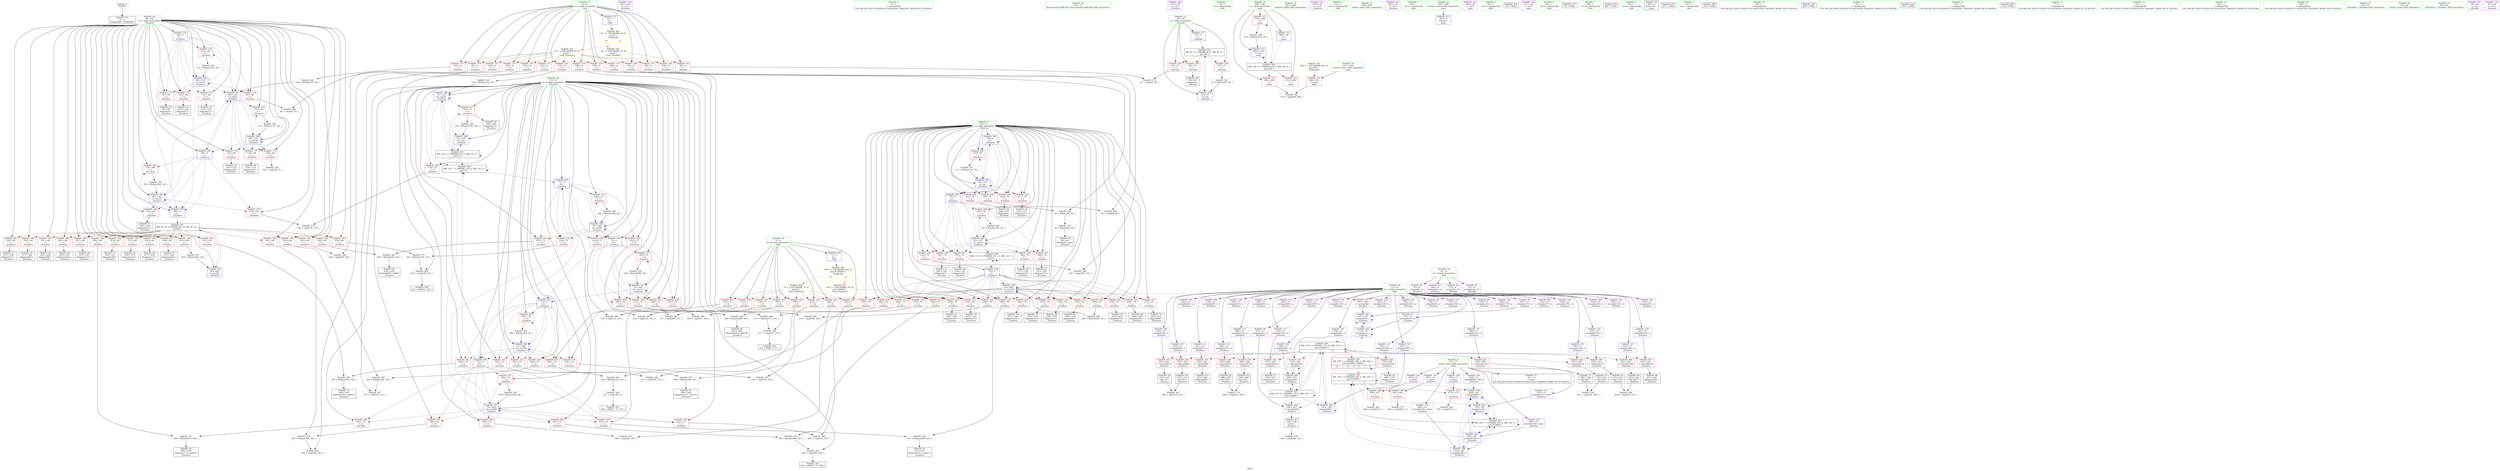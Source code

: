 digraph "SVFG" {
	label="SVFG";

	Node0x559208c67fe0 [shape=record,color=grey,label="{NodeID: 0\nNullPtr}"];
	Node0x559208c67fe0 -> Node0x559208c7cdf0[style=solid];
	Node0x559208ca57f0 [shape=record,color=grey,label="{NodeID: 360\n136 = Binary(135, 58, )\n}"];
	Node0x559208ca57f0 -> Node0x559208c9fff0[style=solid];
	Node0x559208c9f7d0 [shape=record,color=blue,label="{NodeID: 277\n37\<--5\ni\<--\n_Z4readv\n}"];
	Node0x559208c9f7d0 -> Node0x559208cba8f0[style=dashed];
	Node0x559208c93610 [shape=record,color=red,label="{NodeID: 194\n391\<--68\n\<--i\n_Z5solvev\n}"];
	Node0x559208c93610 -> Node0x559208ca66f0[style=solid];
	Node0x559208c90f10 [shape=record,color=purple,label="{NodeID: 111\n261\<--11\narrayidx87\<--a\n_Z5solvev\n}"];
	Node0x559208c90f10 -> Node0x559208c9e860[style=solid];
	Node0x559208c7bf80 [shape=record,color=green,label="{NodeID: 28\n72\<--73\nd\<--d_field_insensitive\n_Z5solvev\n}"];
	Node0x559208c7bf80 -> Node0x559208c950e0[style=solid];
	Node0x559208c7bf80 -> Node0x559208c951b0[style=solid];
	Node0x559208c7bf80 -> Node0x559208c95280[style=solid];
	Node0x559208c7bf80 -> Node0x559208c95350[style=solid];
	Node0x559208c7bf80 -> Node0x559208c9d2b0[style=solid];
	Node0x559208c7bf80 -> Node0x559208c9d340[style=solid];
	Node0x559208c7bf80 -> Node0x559208c9d410[style=solid];
	Node0x559208c7bf80 -> Node0x559208c9d4e0[style=solid];
	Node0x559208c7bf80 -> Node0x559208c9d5b0[style=solid];
	Node0x559208c7bf80 -> Node0x559208c9d680[style=solid];
	Node0x559208c7bf80 -> Node0x559208c9d750[style=solid];
	Node0x559208c7bf80 -> Node0x559208c9d820[style=solid];
	Node0x559208c7bf80 -> Node0x559208c9d8f0[style=solid];
	Node0x559208c7bf80 -> Node0x559208c9d9c0[style=solid];
	Node0x559208c7bf80 -> Node0x559208c9da90[style=solid];
	Node0x559208c7bf80 -> Node0x559208c9db60[style=solid];
	Node0x559208c7bf80 -> Node0x559208c9dc30[style=solid];
	Node0x559208c7bf80 -> Node0x559208c9dd00[style=solid];
	Node0x559208c7bf80 -> Node0x559208c9ddd0[style=solid];
	Node0x559208c7bf80 -> Node0x559208c9dea0[style=solid];
	Node0x559208c7bf80 -> Node0x559208c9df70[style=solid];
	Node0x559208c7bf80 -> Node0x559208c9e040[style=solid];
	Node0x559208c7bf80 -> Node0x559208c9e110[style=solid];
	Node0x559208c7bf80 -> Node0x559208c9e1e0[style=solid];
	Node0x559208c7bf80 -> Node0x559208c9e2b0[style=solid];
	Node0x559208c7bf80 -> Node0x559208c9e380[style=solid];
	Node0x559208c7bf80 -> Node0x559208c9ff20[style=solid];
	Node0x559208c7bf80 -> Node0x559208ca00c0[style=solid];
	Node0x559208c7bf80 -> Node0x559208ca0810[style=solid];
	Node0x559208c7bf80 -> Node0x559208ca08e0[style=solid];
	Node0x559208c7bf80 -> Node0x559208ca0a80[style=solid];
	Node0x559208c7bf80 -> Node0x559208ca0b50[style=solid];
	Node0x559208c7bf80 -> Node0x559208ca0cf0[style=solid];
	Node0x559208c7bf80 -> Node0x559208ca0dc0[style=solid];
	Node0x559208c7bf80 -> Node0x559208ca0f60[style=solid];
	Node0x559208c7bf80 -> Node0x559208ca1030[style=solid];
	Node0x559208c99950 [shape=record,color=grey,label="{NodeID: 388\n84 = cmp(82, 83, )\n}"];
	Node0x559208ca0e90 [shape=record,color=blue,label="{NodeID: 305\n381\<--58\narrayidx158\<--\n_Z5solvev\n}"];
	Node0x559208ca0e90 -> Node0x559208ca09b0[style=dashed];
	Node0x559208ca0e90 -> Node0x559208ca0c20[style=dashed];
	Node0x559208ca0e90 -> Node0x559208ca1100[style=dashed];
	Node0x559208ca0e90 -> Node0x559208cbbcf0[style=dashed];
	Node0x559208ca0e90 -> Node0x559208cbc6f0[style=dashed];
	Node0x559208c94cd0 [shape=record,color=red,label="{NodeID: 222\n396\<--70\n\<--j\n_Z5solvev\n}"];
	Node0x559208c94cd0 -> Node0x559208ca69f0[style=solid];
	Node0x559208c96780 [shape=record,color=purple,label="{NodeID: 139\n465\<--22\n\<--.str.2\n_Z5solvev\n}"];
	Node0x559208c914b0 [shape=record,color=black,label="{NodeID: 56\n235\<--234\nconv70\<--\n_Z5solvev\n}"];
	Node0x559208c914b0 -> Node0x559208c99dd0[style=solid];
	Node0x559208cbe300 [shape=record,color=black,label="{NodeID: 416\nMR_17V_6 = PHI(MR_17V_10, MR_17V_2, )\npts\{120000 \}\n|{|<s18>11}}"];
	Node0x559208cbe300 -> Node0x559208c9e520[style=dashed];
	Node0x559208cbe300 -> Node0x559208c9e5f0[style=dashed];
	Node0x559208cbe300 -> Node0x559208c9e6c0[style=dashed];
	Node0x559208cbe300 -> Node0x559208c9e790[style=dashed];
	Node0x559208cbe300 -> Node0x559208c9e860[style=dashed];
	Node0x559208cbe300 -> Node0x559208c9e930[style=dashed];
	Node0x559208cbe300 -> Node0x559208c9ea00[style=dashed];
	Node0x559208cbe300 -> Node0x559208c9ead0[style=dashed];
	Node0x559208cbe300 -> Node0x559208c9eba0[style=dashed];
	Node0x559208cbe300 -> Node0x559208c9ec70[style=dashed];
	Node0x559208cbe300 -> Node0x559208c9ed40[style=dashed];
	Node0x559208cbe300 -> Node0x559208c9ee10[style=dashed];
	Node0x559208cbe300 -> Node0x559208c9eee0[style=dashed];
	Node0x559208cbe300 -> Node0x559208c9efb0[style=dashed];
	Node0x559208cbe300 -> Node0x559208ca0190[style=dashed];
	Node0x559208cbe300 -> Node0x559208ca0400[style=dashed];
	Node0x559208cbe300 -> Node0x559208cbe300[style=dashed];
	Node0x559208cbe300 -> Node0x559208cc2f20[style=dashed];
	Node0x559208cbe300:s18 -> Node0x559208cc01f0[style=dashed,color=blue];
	Node0x559208c9e1e0 [shape=record,color=red,label="{NodeID: 250\n410\<--72\n\<--d\n_Z5solvev\n}"];
	Node0x559208c9e1e0 -> Node0x559208ca4bf0[style=solid];
	Node0x559208c97e40 [shape=record,color=red,label="{NodeID: 167\n45\<--37\n\<--i\n_Z4readv\n}"];
	Node0x559208c97e40 -> Node0x559208ca6cf0[style=solid];
	Node0x559208c92ab0 [shape=record,color=black,label="{NodeID: 84\n417\<--416\nidxprom177\<--\n_Z5solvev\n}"];
	Node0x559208c67de0 [shape=record,color=green,label="{NodeID: 1\n5\<--1\n\<--dummyObj\nCan only get source location for instruction, argument, global var or function.}"];
	Node0x559208ca5970 [shape=record,color=grey,label="{NodeID: 361\n228 = Binary(226, 227, )\n}"];
	Node0x559208ca5970 -> Node0x559208c91390[style=solid];
	Node0x559208c9f8a0 [shape=record,color=blue,label="{NodeID: 278\n37\<--57\ni\<--inc\n_Z4readv\n}"];
	Node0x559208c9f8a0 -> Node0x559208cba8f0[style=dashed];
	Node0x559208c936e0 [shape=record,color=red,label="{NodeID: 195\n404\<--68\n\<--i\n_Z5solvev\n}"];
	Node0x559208c936e0 -> Node0x559208ca6b70[style=solid];
	Node0x559208c90fe0 [shape=record,color=purple,label="{NodeID: 112\n283\<--11\narrayidx99\<--a\n_Z5solvev\n}"];
	Node0x559208c7c050 [shape=record,color=green,label="{NodeID: 29\n78\<--79\nllvm.memset.p0i8.i64\<--llvm.memset.p0i8.i64_field_insensitive\n}"];
	Node0x559208c99ad0 [shape=record,color=grey,label="{NodeID: 389\n434 = cmp(432, 433, )\n}"];
	Node0x559208ca0f60 [shape=record,color=blue,label="{NodeID: 306\n72\<--5\nd\<--\n_Z5solvev\n}"];
	Node0x559208ca0f60 -> Node0x559208c9dea0[style=dashed];
	Node0x559208ca0f60 -> Node0x559208c9df70[style=dashed];
	Node0x559208ca0f60 -> Node0x559208c9e040[style=dashed];
	Node0x559208ca0f60 -> Node0x559208c9e110[style=dashed];
	Node0x559208ca0f60 -> Node0x559208c9e1e0[style=dashed];
	Node0x559208ca0f60 -> Node0x559208c9e2b0[style=dashed];
	Node0x559208ca0f60 -> Node0x559208c9e380[style=dashed];
	Node0x559208ca0f60 -> Node0x559208ca0810[style=dashed];
	Node0x559208ca0f60 -> Node0x559208ca1030[style=dashed];
	Node0x559208ca0f60 -> Node0x559208cbb7f0[style=dashed];
	Node0x559208c94da0 [shape=record,color=red,label="{NodeID: 223\n409\<--70\n\<--j\n_Z5solvev\n}"];
	Node0x559208c94da0 -> Node0x559208ca4bf0[style=solid];
	Node0x559208c96850 [shape=record,color=purple,label="{NodeID: 140\n470\<--24\n\<--.str.3\n_Z5solvev\n}"];
	Node0x559208c91540 [shape=record,color=black,label="{NodeID: 57\n237\<--236\nidxprom71\<--\n_Z5solvev\n}"];
	Node0x559208c9e2b0 [shape=record,color=red,label="{NodeID: 251\n428\<--72\n\<--d\n_Z5solvev\n}"];
	Node0x559208c9e2b0 -> Node0x559208ca5670[style=solid];
	Node0x559208c97f10 [shape=record,color=red,label="{NodeID: 168\n49\<--37\n\<--i\n_Z4readv\n}"];
	Node0x559208c97f10 -> Node0x559208c7d0c0[style=solid];
	Node0x559208c92b80 [shape=record,color=black,label="{NodeID: 85\n420\<--419\nidxprom179\<--\n_Z5solvev\n}"];
	Node0x559208c7f290 [shape=record,color=green,label="{NodeID: 2\n18\<--1\n.str\<--dummyObj\nGlob }"];
	Node0x559208cc6200 [shape=record,color=yellow,style=double,label="{NodeID: 445\n26V_1 = ENCHI(MR_26V_0)\npts\{502 \}\nFun[main]}"];
	Node0x559208cc6200 -> Node0x559208c9f560[style=dashed];
	Node0x559208ca5af0 [shape=record,color=grey,label="{NodeID: 362\n336 = Binary(334, 335, )\n}"];
	Node0x559208ca5af0 -> Node0x559208c9a3d0[style=solid];
	Node0x559208c9f970 [shape=record,color=blue,label="{NodeID: 279\n68\<--5\ni\<--\n_Z5solvev\n}"];
	Node0x559208c9f970 -> Node0x559208c980b0[style=dashed];
	Node0x559208c9f970 -> Node0x559208c98180[style=dashed];
	Node0x559208c9f970 -> Node0x559208c98250[style=dashed];
	Node0x559208c9f970 -> Node0x559208c98320[style=dashed];
	Node0x559208c9f970 -> Node0x559208c983f0[style=dashed];
	Node0x559208c9f970 -> Node0x559208c9fd80[style=dashed];
	Node0x559208c9f970 -> Node0x559208c9fff0[style=dashed];
	Node0x559208c9f970 -> Node0x559208ca0670[style=dashed];
	Node0x559208c937b0 [shape=record,color=red,label="{NodeID: 196\n416\<--68\n\<--i\n_Z5solvev\n}"];
	Node0x559208c937b0 -> Node0x559208c92ab0[style=solid];
	Node0x559208c910b0 [shape=record,color=purple,label="{NodeID: 113\n288\<--11\narrayidx102\<--a\n_Z5solvev\n}"];
	Node0x559208c910b0 -> Node0x559208c9e930[style=solid];
	Node0x559208c7c150 [shape=record,color=green,label="{NodeID: 30\n467\<--468\nprintf\<--printf_field_insensitive\n}"];
	Node0x559208c99c50 [shape=record,color=grey,label="{NodeID: 390\n90 = cmp(88, 89, )\n}"];
	Node0x559208ca1030 [shape=record,color=blue,label="{NodeID: 307\n72\<--429\nd\<--inc186\n_Z5solvev\n}"];
	Node0x559208ca1030 -> Node0x559208c9dea0[style=dashed];
	Node0x559208ca1030 -> Node0x559208c9df70[style=dashed];
	Node0x559208ca1030 -> Node0x559208c9e040[style=dashed];
	Node0x559208ca1030 -> Node0x559208c9e110[style=dashed];
	Node0x559208ca1030 -> Node0x559208c9e1e0[style=dashed];
	Node0x559208ca1030 -> Node0x559208c9e2b0[style=dashed];
	Node0x559208ca1030 -> Node0x559208c9e380[style=dashed];
	Node0x559208ca1030 -> Node0x559208ca0810[style=dashed];
	Node0x559208ca1030 -> Node0x559208ca1030[style=dashed];
	Node0x559208ca1030 -> Node0x559208cbb7f0[style=dashed];
	Node0x559208c94e70 [shape=record,color=red,label="{NodeID: 224\n419\<--70\n\<--j\n_Z5solvev\n}"];
	Node0x559208c94e70 -> Node0x559208c92b80[style=solid];
	Node0x559208c96920 [shape=record,color=purple,label="{NodeID: 141\n478\<--26\n\<--.str.4\n_Z5solvev\n}"];
	Node0x559208c915d0 [shape=record,color=black,label="{NodeID: 58\n240\<--239\nidxprom73\<--\n_Z5solvev\n}"];
	Node0x559208c9e380 [shape=record,color=red,label="{NodeID: 252\n432\<--72\n\<--d\n_Z5solvev\n}"];
	Node0x559208c9e380 -> Node0x559208c99ad0[style=solid];
	Node0x559208c97fe0 [shape=record,color=red,label="{NodeID: 169\n56\<--37\n\<--i\n_Z4readv\n}"];
	Node0x559208c97fe0 -> Node0x559208ca4d70[style=solid];
	Node0x559208c92c50 [shape=record,color=black,label="{NodeID: 86\n423\<--422\nconv181\<--\n_Z5solvev\n}"];
	Node0x559208c92c50 -> Node0x559208c9ab50[style=solid];
	Node0x559208c7aef0 [shape=record,color=green,label="{NodeID: 3\n20\<--1\n.str.1\<--dummyObj\nGlob }"];
	Node0x559208cc62e0 [shape=record,color=yellow,style=double,label="{NodeID: 446\n28V_1 = ENCHI(MR_28V_0)\npts\{8 100000 \}\nFun[main]|{<s0>11|<s1>11}}"];
	Node0x559208cc62e0:s0 -> Node0x559208cc6500[style=dashed,color=red];
	Node0x559208cc62e0:s1 -> Node0x559208cc6880[style=dashed,color=red];
	Node0x559208ca5c70 [shape=record,color=grey,label="{NodeID: 363\n133 = Binary(132, 58, )\n}"];
	Node0x559208ca5c70 -> Node0x559208c9ff20[style=solid];
	Node0x559208c9fa40 [shape=record,color=blue,label="{NodeID: 280\n70\<--5\nj\<--\n_Z5solvev\n}"];
	Node0x559208c9fa40 -> Node0x559208c93a20[style=dashed];
	Node0x559208c9fa40 -> Node0x559208c93af0[style=dashed];
	Node0x559208c9fa40 -> Node0x559208c93bc0[style=dashed];
	Node0x559208c9fa40 -> Node0x559208c93c90[style=dashed];
	Node0x559208c9fa40 -> Node0x559208c93d60[style=dashed];
	Node0x559208c9fa40 -> Node0x559208c9fa40[style=dashed];
	Node0x559208c9fa40 -> Node0x559208c9fbe0[style=dashed];
	Node0x559208c9fa40 -> Node0x559208c9fe50[style=dashed];
	Node0x559208c93880 [shape=record,color=red,label="{NodeID: 197\n436\<--68\n\<--i\n_Z5solvev\n}"];
	Node0x559208c93880 -> Node0x559208c92d20[style=solid];
	Node0x559208c91180 [shape=record,color=purple,label="{NodeID: 114\n293\<--11\narrayidx105\<--a\n_Z5solvev\n}"];
	Node0x559208c7c250 [shape=record,color=green,label="{NodeID: 31\n494\<--495\nmain\<--main_field_insensitive\n}"];
	Node0x559208c99dd0 [shape=record,color=grey,label="{NodeID: 391\n244 = cmp(235, 243, )\n}"];
	Node0x559208ca1100 [shape=record,color=blue,label="{NodeID: 308\n444\<--58\narrayidx195\<--\n_Z5solvev\n}"];
	Node0x559208ca1100 -> Node0x559208ca09b0[style=dashed];
	Node0x559208ca1100 -> Node0x559208ca0c20[style=dashed];
	Node0x559208ca1100 -> Node0x559208cbbcf0[style=dashed];
	Node0x559208ca1100 -> Node0x559208cbc6f0[style=dashed];
	Node0x559208c94f40 [shape=record,color=red,label="{NodeID: 225\n439\<--70\n\<--j\n_Z5solvev\n}"];
	Node0x559208c94f40 -> Node0x559208c92df0[style=solid];
	Node0x559208c969f0 [shape=record,color=purple,label="{NodeID: 142\n481\<--28\n\<--.str.5\n_Z5solvev\n}"];
	Node0x559208c91660 [shape=record,color=black,label="{NodeID: 59\n243\<--242\nconv75\<--\n_Z5solvev\n}"];
	Node0x559208c91660 -> Node0x559208c99dd0[style=solid];
	Node0x559208c9e450 [shape=record,color=red,label="{NodeID: 253\n101\<--100\n\<--arrayidx6\n_Z5solvev\n}"];
	Node0x559208c9e450 -> Node0x559208c9fb10[style=solid];
	Node0x559208c980b0 [shape=record,color=red,label="{NodeID: 170\n82\<--68\n\<--i\n_Z5solvev\n}"];
	Node0x559208c980b0 -> Node0x559208c99950[style=solid];
	Node0x559208c92d20 [shape=record,color=black,label="{NodeID: 87\n437\<--436\nidxprom190\<--\n_Z5solvev\n}"];
	Node0x559208c7af80 [shape=record,color=green,label="{NodeID: 4\n22\<--1\n.str.2\<--dummyObj\nGlob }"];
	Node0x559208cc63f0 [shape=record,color=yellow,style=double,label="{NodeID: 447\n2V_1 = ENCHI(MR_2V_0)\npts\{6 \}\nFun[_Z5solvev]}"];
	Node0x559208cc63f0 -> Node0x559208c96d30[style=dashed];
	Node0x559208cc63f0 -> Node0x559208c96e00[style=dashed];
	Node0x559208cc63f0 -> Node0x559208c96ed0[style=dashed];
	Node0x559208cc63f0 -> Node0x559208c96fa0[style=dashed];
	Node0x559208cc63f0 -> Node0x559208c97070[style=dashed];
	Node0x559208cc63f0 -> Node0x559208c97140[style=dashed];
	Node0x559208cc63f0 -> Node0x559208c97210[style=dashed];
	Node0x559208cc63f0 -> Node0x559208c972e0[style=dashed];
	Node0x559208cc63f0 -> Node0x559208c973b0[style=dashed];
	Node0x559208cc63f0 -> Node0x559208c97480[style=dashed];
	Node0x559208cc63f0 -> Node0x559208c97550[style=dashed];
	Node0x559208cc63f0 -> Node0x559208c97620[style=dashed];
	Node0x559208cc63f0 -> Node0x559208c976f0[style=dashed];
	Node0x559208ca5df0 [shape=record,color=grey,label="{NodeID: 364\n123 = Binary(122, 58, )\n}"];
	Node0x559208ca5df0 -> Node0x559208c9fd80[style=solid];
	Node0x559208c9fb10 [shape=record,color=blue,label="{NodeID: 281\n107\<--101\narrayidx10\<--\n_Z5solvev\n}"];
	Node0x559208c9fb10 -> Node0x559208c9fb10[style=dashed];
	Node0x559208c9fb10 -> Node0x559208c9fcb0[style=dashed];
	Node0x559208c93950 [shape=record,color=red,label="{NodeID: 198\n453\<--68\n\<--i\n_Z5solvev\n}"];
	Node0x559208c93950 -> Node0x559208ca4470[style=solid];
	Node0x559208c91250 [shape=record,color=purple,label="{NodeID: 115\n296\<--11\narrayidx107\<--a\n_Z5solvev\n}"];
	Node0x559208c91250 -> Node0x559208c9ea00[style=solid];
	Node0x559208c7c350 [shape=record,color=green,label="{NodeID: 32\n497\<--498\nretval\<--retval_field_insensitive\nmain\n}"];
	Node0x559208c7c350 -> Node0x559208ca1370[style=solid];
	Node0x559208c99f50 [shape=record,color=grey,label="{NodeID: 392\n510 = cmp(508, 509, )\n}"];
	Node0x559208ca11d0 [shape=record,color=blue,label="{NodeID: 309\n70\<--449\nj\<--inc198\n_Z5solvev\n}"];
	Node0x559208ca11d0 -> Node0x559208c94310[style=dashed];
	Node0x559208ca11d0 -> Node0x559208c943e0[style=dashed];
	Node0x559208ca11d0 -> Node0x559208c944b0[style=dashed];
	Node0x559208ca11d0 -> Node0x559208c94580[style=dashed];
	Node0x559208ca11d0 -> Node0x559208c94650[style=dashed];
	Node0x559208ca11d0 -> Node0x559208c94720[style=dashed];
	Node0x559208ca11d0 -> Node0x559208c947f0[style=dashed];
	Node0x559208ca11d0 -> Node0x559208c948c0[style=dashed];
	Node0x559208ca11d0 -> Node0x559208c94990[style=dashed];
	Node0x559208ca11d0 -> Node0x559208c94a60[style=dashed];
	Node0x559208ca11d0 -> Node0x559208c94b30[style=dashed];
	Node0x559208ca11d0 -> Node0x559208c94c00[style=dashed];
	Node0x559208ca11d0 -> Node0x559208c94cd0[style=dashed];
	Node0x559208ca11d0 -> Node0x559208c94da0[style=dashed];
	Node0x559208ca11d0 -> Node0x559208c94e70[style=dashed];
	Node0x559208ca11d0 -> Node0x559208c94f40[style=dashed];
	Node0x559208ca11d0 -> Node0x559208c95010[style=dashed];
	Node0x559208ca11d0 -> Node0x559208ca11d0[style=dashed];
	Node0x559208ca11d0 -> Node0x559208cbb2f0[style=dashed];
	Node0x559208c95010 [shape=record,color=red,label="{NodeID: 226\n448\<--70\n\<--j\n_Z5solvev\n}"];
	Node0x559208c95010 -> Node0x559208ca42f0[style=solid];
	Node0x559208c96ac0 [shape=record,color=purple,label="{NodeID: 143\n504\<--30\n\<--.str.6\nmain\n}"];
	Node0x559208c91730 [shape=record,color=black,label="{NodeID: 60\n257\<--256\nidxprom84\<--\n_Z5solvev\n}"];
	Node0x559208c9e520 [shape=record,color=red,label="{NodeID: 254\n148\<--147\n\<--arrayidx29\n_Z5solvev\n}"];
	Node0x559208c9e520 -> Node0x559208c7d810[style=solid];
	Node0x559208c98180 [shape=record,color=red,label="{NodeID: 171\n98\<--68\n\<--i\n_Z5solvev\n}"];
	Node0x559208c98180 -> Node0x559208c7d260[style=solid];
	Node0x559208c92df0 [shape=record,color=black,label="{NodeID: 88\n440\<--439\nidxprom192\<--\n_Z5solvev\n}"];
	Node0x559208c795a0 [shape=record,color=green,label="{NodeID: 5\n24\<--1\n.str.3\<--dummyObj\nGlob }"];
	Node0x559208cc6500 [shape=record,color=yellow,style=double,label="{NodeID: 448\n7V_1 = ENCHI(MR_7V_0)\npts\{8 \}\nFun[_Z5solvev]}"];
	Node0x559208cc6500 -> Node0x559208c977c0[style=dashed];
	Node0x559208cc6500 -> Node0x559208c97890[style=dashed];
	Node0x559208cc6500 -> Node0x559208c97960[style=dashed];
	Node0x559208cc6500 -> Node0x559208c97a30[style=dashed];
	Node0x559208cc6500 -> Node0x559208c97b00[style=dashed];
	Node0x559208cc6500 -> Node0x559208c97bd0[style=dashed];
	Node0x559208cc6500 -> Node0x559208c97ca0[style=dashed];
	Node0x559208cc6500 -> Node0x559208c97d70[style=dashed];
	Node0x559208ca5f70 [shape=record,color=grey,label="{NodeID: 365\n343 = Binary(341, 342, )\n}"];
	Node0x559208ca5f70 -> Node0x559208c920f0[style=solid];
	Node0x559208c9fbe0 [shape=record,color=blue,label="{NodeID: 282\n70\<--111\nj\<--inc\n_Z5solvev\n}"];
	Node0x559208c9fbe0 -> Node0x559208c93a20[style=dashed];
	Node0x559208c9fbe0 -> Node0x559208c93af0[style=dashed];
	Node0x559208c9fbe0 -> Node0x559208c93bc0[style=dashed];
	Node0x559208c9fbe0 -> Node0x559208c93c90[style=dashed];
	Node0x559208c9fbe0 -> Node0x559208c93d60[style=dashed];
	Node0x559208c9fbe0 -> Node0x559208c9fa40[style=dashed];
	Node0x559208c9fbe0 -> Node0x559208c9fbe0[style=dashed];
	Node0x559208c9fbe0 -> Node0x559208c9fe50[style=dashed];
	Node0x559208c93a20 [shape=record,color=red,label="{NodeID: 199\n88\<--70\n\<--j\n_Z5solvev\n}"];
	Node0x559208c93a20 -> Node0x559208c99c50[style=solid];
	Node0x559208c954d0 [shape=record,color=purple,label="{NodeID: 116\n313\<--11\narrayidx118\<--a\n_Z5solvev\n}"];
	Node0x559208c7c420 [shape=record,color=green,label="{NodeID: 33\n499\<--500\ni\<--i_field_insensitive\nmain\n}"];
	Node0x559208c7c420 -> Node0x559208c9f2f0[style=solid];
	Node0x559208c7c420 -> Node0x559208c9f3c0[style=solid];
	Node0x559208c7c420 -> Node0x559208c9f490[style=solid];
	Node0x559208c7c420 -> Node0x559208ca1440[style=solid];
	Node0x559208c7c420 -> Node0x559208ca1510[style=solid];
	Node0x559208cdb3b0 [shape=record,color=black,label="{NodeID: 476\n40 = PHI()\n}"];
	Node0x559208c9a0d0 [shape=record,color=grey,label="{NodeID: 393\n254 = cmp(252, 253, )\n}"];
	Node0x559208ca12a0 [shape=record,color=blue,label="{NodeID: 310\n68\<--454\ni\<--inc201\n_Z5solvev\n}"];
	Node0x559208ca12a0 -> Node0x559208cbadf0[style=dashed];
	Node0x559208c950e0 [shape=record,color=red,label="{NodeID: 227\n160\<--72\n\<--d\n_Z5solvev\n}"];
	Node0x559208c950e0 -> Node0x559208c7da80[style=solid];
	Node0x559208c950e0 -> Node0x559208ca4170[style=solid];
	Node0x559208c96b90 [shape=record,color=purple,label="{NodeID: 144\n513\<--32\n\<--.str.7\nmain\n}"];
	Node0x559208c91800 [shape=record,color=black,label="{NodeID: 61\n260\<--259\nidxprom86\<--\n_Z5solvev\n}"];
	Node0x559208c9e5f0 [shape=record,color=red,label="{NodeID: 255\n159\<--158\n\<--arrayidx34\n_Z5solvev\n}"];
	Node0x559208c9e5f0 -> Node0x559208ca0190[style=solid];
	Node0x559208c98250 [shape=record,color=red,label="{NodeID: 172\n102\<--68\n\<--i\n_Z5solvev\n}"];
	Node0x559208c98250 -> Node0x559208c7d330[style=solid];
	Node0x559208c92ec0 [shape=record,color=black,label="{NodeID: 89\n443\<--442\nidxprom194\<--\n_Z5solvev\n}"];
	Node0x559208c79630 [shape=record,color=green,label="{NodeID: 6\n26\<--1\n.str.4\<--dummyObj\nGlob }"];
	Node0x559208ca60f0 [shape=record,color=grey,label="{NodeID: 366\n286 = Binary(284, 285, )\n}"];
	Node0x559208ca60f0 -> Node0x559208c91a70[style=solid];
	Node0x559208c9fcb0 [shape=record,color=blue,label="{NodeID: 283\n119\<--75\narrayidx14\<--\n_Z5solvev\n}"];
	Node0x559208c9fcb0 -> Node0x559208c9fb10[style=dashed];
	Node0x559208c9fcb0 -> Node0x559208c9fcb0[style=dashed];
	Node0x559208c9fcb0 -> Node0x559208cbe300[style=dashed];
	Node0x559208c93af0 [shape=record,color=red,label="{NodeID: 200\n93\<--70\n\<--j\n_Z5solvev\n}"];
	Node0x559208c93af0 -> Node0x559208ca4ef0[style=solid];
	Node0x559208c955a0 [shape=record,color=purple,label="{NodeID: 117\n316\<--11\narrayidx120\<--a\n_Z5solvev\n}"];
	Node0x559208c955a0 -> Node0x559208c9ead0[style=solid];
	Node0x559208c7cd20 [shape=record,color=green,label="{NodeID: 34\n501\<--502\ncases\<--cases_field_insensitive\nmain\n}"];
	Node0x559208c7cd20 -> Node0x559208c9f560[style=solid];
	Node0x559208cdb4b0 [shape=record,color=black,label="{NodeID: 477\n54 = PHI()\n}"];
	Node0x559208c9a250 [shape=record,color=grey,label="{NodeID: 394\n140 = cmp(139, 5, )\n}"];
	Node0x559208ca1370 [shape=record,color=blue,label="{NodeID: 311\n497\<--5\nretval\<--\nmain\n}"];
	Node0x559208c951b0 [shape=record,color=red,label="{NodeID: 228\n179\<--72\n\<--d\n_Z5solvev\n}"];
	Node0x559208c951b0 -> Node0x559208ca6e70[style=solid];
	Node0x559208c96c60 [shape=record,color=red,label="{NodeID: 145\n46\<--4\n\<--n\n_Z4readv\n}"];
	Node0x559208c96c60 -> Node0x559208ca6cf0[style=solid];
	Node0x559208c918d0 [shape=record,color=black,label="{NodeID: 62\n263\<--262\nidxprom88\<--\n_Z5solvev\n}"];
	Node0x559208c9e6c0 [shape=record,color=red,label="{NodeID: 256\n234\<--233\n\<--arrayidx69\n_Z5solvev\n}"];
	Node0x559208c9e6c0 -> Node0x559208c914b0[style=solid];
	Node0x559208c98320 [shape=record,color=red,label="{NodeID: 173\n114\<--68\n\<--i\n_Z5solvev\n}"];
	Node0x559208c98320 -> Node0x559208c7d4d0[style=solid];
	Node0x559208c92f90 [shape=record,color=purple,label="{NodeID: 90\n51\<--9\narrayidx\<--b\n_Z4readv\n}"];
	Node0x559208c796c0 [shape=record,color=green,label="{NodeID: 7\n28\<--1\n.str.5\<--dummyObj\nGlob }"];
	Node0x559208ca6270 [shape=record,color=grey,label="{NodeID: 367\n348 = Binary(346, 347, )\n}"];
	Node0x559208ca6270 -> Node0x559208c921c0[style=solid];
	Node0x559208c9fd80 [shape=record,color=blue,label="{NodeID: 284\n68\<--123\ni\<--inc16\n_Z5solvev\n}"];
	Node0x559208c9fd80 -> Node0x559208c980b0[style=dashed];
	Node0x559208c9fd80 -> Node0x559208c98180[style=dashed];
	Node0x559208c9fd80 -> Node0x559208c98250[style=dashed];
	Node0x559208c9fd80 -> Node0x559208c98320[style=dashed];
	Node0x559208c9fd80 -> Node0x559208c983f0[style=dashed];
	Node0x559208c9fd80 -> Node0x559208c9fd80[style=dashed];
	Node0x559208c9fd80 -> Node0x559208c9fff0[style=dashed];
	Node0x559208c9fd80 -> Node0x559208ca0670[style=dashed];
	Node0x559208c93bc0 [shape=record,color=red,label="{NodeID: 201\n105\<--70\n\<--j\n_Z5solvev\n}"];
	Node0x559208c93bc0 -> Node0x559208c7d400[style=solid];
	Node0x559208c95670 [shape=record,color=purple,label="{NodeID: 118\n345\<--11\narrayidx135\<--a\n_Z5solvev\n}"];
	Node0x559208c7cdf0 [shape=record,color=black,label="{NodeID: 35\n2\<--3\ndummyVal\<--dummyVal\n}"];
	Node0x559208cdbac0 [shape=record,color=black,label="{NodeID: 478\n466 = PHI()\n}"];
	Node0x559208c9a3d0 [shape=record,color=grey,label="{NodeID: 395\n337 = cmp(336, 5, )\n}"];
	Node0x559208c9a3d0 -> Node0x559208ca3a10[style=solid];
	Node0x559208ca1440 [shape=record,color=blue,label="{NodeID: 312\n499\<--58\ni\<--\nmain\n}"];
	Node0x559208ca1440 -> Node0x559208cc0720[style=dashed];
	Node0x559208c95280 [shape=record,color=red,label="{NodeID: 229\n214\<--72\n\<--d\n_Z5solvev\n}"];
	Node0x559208c95280 -> Node0x559208c9b150[style=solid];
	Node0x559208c96d30 [shape=record,color=red,label="{NodeID: 146\n83\<--4\n\<--n\n_Z5solvev\n}"];
	Node0x559208c96d30 -> Node0x559208c99950[style=solid];
	Node0x559208c919a0 [shape=record,color=black,label="{NodeID: 63\n282\<--281\nidxprom98\<--\n_Z5solvev\n}"];
	Node0x559208cc01f0 [shape=record,color=black,label="{NodeID: 423\nMR_30V_2 = PHI(MR_30V_3, MR_30V_1, )\npts\{120000 170000 \}\n|{<s0>11|<s1>11|<s2>11|<s3>11}}"];
	Node0x559208cc01f0:s0 -> Node0x559208c9fb10[style=dashed,color=red];
	Node0x559208cc01f0:s1 -> Node0x559208c9fcb0[style=dashed,color=red];
	Node0x559208cc01f0:s2 -> Node0x559208cbbcf0[style=dashed,color=red];
	Node0x559208cc01f0:s3 -> Node0x559208cbe300[style=dashed,color=red];
	Node0x559208ca28f0 [shape=record,color=black,label="{NodeID: 340\n224 = PHI(77, 222, )\n}"];
	Node0x559208c9e790 [shape=record,color=red,label="{NodeID: 257\n242\<--241\n\<--arrayidx74\n_Z5solvev\n}"];
	Node0x559208c9e790 -> Node0x559208c91660[style=solid];
	Node0x559208c983f0 [shape=record,color=red,label="{NodeID: 174\n122\<--68\n\<--i\n_Z5solvev\n}"];
	Node0x559208c983f0 -> Node0x559208ca5df0[style=solid];
	Node0x559208c93060 [shape=record,color=purple,label="{NodeID: 91\n52\<--9\narraydecay\<--b\n_Z4readv\n}"];
	Node0x559208c79750 [shape=record,color=green,label="{NodeID: 8\n30\<--1\n.str.6\<--dummyObj\nGlob }"];
	Node0x559208ca63f0 [shape=record,color=grey,label="{NodeID: 368\n330 = Binary(328, 329, )\n}"];
	Node0x559208ca63f0 -> Node0x559208c9a6d0[style=solid];
	Node0x559208c9fe50 [shape=record,color=blue,label="{NodeID: 285\n70\<--5\nj\<--\n_Z5solvev\n}"];
	Node0x559208c9fe50 -> Node0x559208c93e30[style=dashed];
	Node0x559208c9fe50 -> Node0x559208c93f00[style=dashed];
	Node0x559208c9fe50 -> Node0x559208c93fd0[style=dashed];
	Node0x559208c9fe50 -> Node0x559208c940a0[style=dashed];
	Node0x559208c9fe50 -> Node0x559208c94170[style=dashed];
	Node0x559208c9fe50 -> Node0x559208c94240[style=dashed];
	Node0x559208c9fe50 -> Node0x559208ca05a0[style=dashed];
	Node0x559208c9fe50 -> Node0x559208cbb2f0[style=dashed];
	Node0x559208c93c90 [shape=record,color=red,label="{NodeID: 202\n110\<--70\n\<--j\n_Z5solvev\n}"];
	Node0x559208c93c90 -> Node0x559208ca5370[style=solid];
	Node0x559208c95740 [shape=record,color=purple,label="{NodeID: 119\n350\<--11\narrayidx138\<--a\n_Z5solvev\n}"];
	Node0x559208c95740 -> Node0x559208c9eba0[style=solid];
	Node0x559208c7cef0 [shape=record,color=black,label="{NodeID: 36\n496\<--5\nmain_ret\<--\nmain\n}"];
	Node0x559208cdbbc0 [shape=record,color=black,label="{NodeID: 479\n471 = PHI()\n}"];
	Node0x559208c9a550 [shape=record,color=grey,label="{NodeID: 396\n130 = cmp(128, 129, )\n}"];
	Node0x559208ca1510 [shape=record,color=blue,label="{NodeID: 313\n499\<--519\ni\<--inc\nmain\n}"];
	Node0x559208ca1510 -> Node0x559208cc0720[style=dashed];
	Node0x559208c95350 [shape=record,color=red,label="{NodeID: 230\n218\<--72\n\<--d\n_Z5solvev\n}"];
	Node0x559208c95350 -> Node0x559208ca6870[style=solid];
	Node0x559208c96e00 [shape=record,color=red,label="{NodeID: 147\n89\<--4\n\<--n\n_Z5solvev\n}"];
	Node0x559208c96e00 -> Node0x559208c99c50[style=solid];
	Node0x559208c91a70 [shape=record,color=black,label="{NodeID: 64\n287\<--286\nidxprom101\<--add100\n_Z5solvev\n}"];
	Node0x559208cc0720 [shape=record,color=black,label="{NodeID: 424\nMR_24V_3 = PHI(MR_24V_4, MR_24V_2, )\npts\{500 \}\n}"];
	Node0x559208cc0720 -> Node0x559208c9f2f0[style=dashed];
	Node0x559208cc0720 -> Node0x559208c9f3c0[style=dashed];
	Node0x559208cc0720 -> Node0x559208c9f490[style=dashed];
	Node0x559208cc0720 -> Node0x559208ca1510[style=dashed];
	Node0x559208ca2e90 [shape=record,color=black,label="{NodeID: 341\n279 = PHI(77, 277, )\n}"];
	Node0x559208c9e860 [shape=record,color=red,label="{NodeID: 258\n262\<--261\n\<--arrayidx87\n_Z5solvev\n}"];
	Node0x559208c9e860 -> Node0x559208c918d0[style=solid];
	Node0x559208c984c0 [shape=record,color=red,label="{NodeID: 175\n139\<--68\n\<--i\n_Z5solvev\n}"];
	Node0x559208c984c0 -> Node0x559208c9a250[style=solid];
	Node0x559208c93130 [shape=record,color=purple,label="{NodeID: 92\n97\<--9\narrayidx\<--b\n_Z5solvev\n}"];
	Node0x559208c797e0 [shape=record,color=green,label="{NodeID: 9\n32\<--1\n.str.7\<--dummyObj\nGlob }"];
	Node0x559208cc6880 [shape=record,color=yellow,style=double,label="{NodeID: 452\n15V_1 = ENCHI(MR_15V_0)\npts\{100000 \}\nFun[_Z5solvev]}"];
	Node0x559208cc6880 -> Node0x559208c9e450[style=dashed];
	Node0x559208ca6570 [shape=record,color=grey,label="{NodeID: 369\n197 = Binary(196, 58, )\n}"];
	Node0x559208ca6570 -> Node0x559208ca05a0[style=solid];
	Node0x559208c9ff20 [shape=record,color=blue,label="{NodeID: 286\n72\<--133\nd\<--sub21\n_Z5solvev\n}"];
	Node0x559208c9ff20 -> Node0x559208c950e0[style=dashed];
	Node0x559208c9ff20 -> Node0x559208c951b0[style=dashed];
	Node0x559208c9ff20 -> Node0x559208c9ff20[style=dashed];
	Node0x559208c9ff20 -> Node0x559208ca00c0[style=dashed];
	Node0x559208c9ff20 -> Node0x559208cbb7f0[style=dashed];
	Node0x559208c9ff20 -> Node0x559208cc2a20[style=dashed];
	Node0x559208c93d60 [shape=record,color=red,label="{NodeID: 203\n117\<--70\n\<--j\n_Z5solvev\n}"];
	Node0x559208c93d60 -> Node0x559208c7d5a0[style=solid];
	Node0x559208c95810 [shape=record,color=purple,label="{NodeID: 120\n355\<--11\narrayidx141\<--a\n_Z5solvev\n}"];
	Node0x559208c7cfc0 [shape=record,color=black,label="{NodeID: 37\n16\<--13\n\<--have\nCan only get source location for instruction, argument, global var or function.}"];
	Node0x559208cdbcc0 [shape=record,color=black,label="{NodeID: 480\n479 = PHI()\n}"];
	Node0x559208c9a6d0 [shape=record,color=grey,label="{NodeID: 397\n332 = cmp(330, 331, )\n}"];
	Node0x559208c9d2b0 [shape=record,color=red,label="{NodeID: 231\n227\<--72\n\<--d\n_Z5solvev\n}"];
	Node0x559208c9d2b0 -> Node0x559208ca5970[style=solid];
	Node0x559208c96ed0 [shape=record,color=red,label="{NodeID: 148\n92\<--4\n\<--n\n_Z5solvev\n}"];
	Node0x559208c96ed0 -> Node0x559208ca4ef0[style=solid];
	Node0x559208c91b40 [shape=record,color=black,label="{NodeID: 65\n290\<--289\nconv103\<--\n_Z5solvev\n}"];
	Node0x559208c91b40 -> Node0x559208ca7470[style=solid];
	Node0x559208ca3430 [shape=record,color=black,label="{NodeID: 342\n402 = PHI(77, 77, 400, )\n}"];
	Node0x559208c9e930 [shape=record,color=red,label="{NodeID: 259\n289\<--288\n\<--arrayidx102\n_Z5solvev\n}"];
	Node0x559208c9e930 -> Node0x559208c91b40[style=solid];
	Node0x559208c98590 [shape=record,color=red,label="{NodeID: 176\n142\<--68\n\<--i\n_Z5solvev\n}"];
	Node0x559208c98590 -> Node0x559208c7d670[style=solid];
	Node0x559208c93200 [shape=record,color=purple,label="{NodeID: 93\n100\<--9\narrayidx6\<--b\n_Z5solvev\n}"];
	Node0x559208c93200 -> Node0x559208c9e450[style=solid];
	Node0x559208c79870 [shape=record,color=green,label="{NodeID: 10\n58\<--1\n\<--dummyObj\nCan only get source location for instruction, argument, global var or function.}"];
	Node0x559208ca66f0 [shape=record,color=grey,label="{NodeID: 370\n392 = Binary(390, 391, )\n}"];
	Node0x559208ca66f0 -> Node0x559208c9acd0[style=solid];
	Node0x559208c9fff0 [shape=record,color=blue,label="{NodeID: 287\n68\<--136\ni\<--sub22\n_Z5solvev\n}"];
	Node0x559208c9fff0 -> Node0x559208c984c0[style=dashed];
	Node0x559208c9fff0 -> Node0x559208c98590[style=dashed];
	Node0x559208c9fff0 -> Node0x559208c98660[style=dashed];
	Node0x559208c9fff0 -> Node0x559208c98730[style=dashed];
	Node0x559208c9fff0 -> Node0x559208ca0260[style=dashed];
	Node0x559208c9fff0 -> Node0x559208ca0330[style=dashed];
	Node0x559208c93e30 [shape=record,color=red,label="{NodeID: 204\n128\<--70\n\<--j\n_Z5solvev\n}"];
	Node0x559208c93e30 -> Node0x559208c9a550[style=solid];
	Node0x559208c958e0 [shape=record,color=purple,label="{NodeID: 121\n358\<--11\narrayidx143\<--a\n_Z5solvev\n}"];
	Node0x559208c958e0 -> Node0x559208c9ec70[style=solid];
	Node0x559208c7d0c0 [shape=record,color=black,label="{NodeID: 38\n50\<--49\nidxprom\<--\n_Z4readv\n}"];
	Node0x559208cdbdc0 [shape=record,color=black,label="{NodeID: 481\n482 = PHI()\n}"];
	Node0x559208c9a850 [shape=record,color=grey,label="{NodeID: 398\n210 = cmp(208, 209, )\n}"];
	Node0x559208c9d340 [shape=record,color=red,label="{NodeID: 232\n248\<--72\n\<--d\n_Z5solvev\n}"];
	Node0x559208c9d340 -> Node0x559208ca54f0[style=solid];
	Node0x559208c96fa0 [shape=record,color=red,label="{NodeID: 149\n129\<--4\n\<--n\n_Z5solvev\n}"];
	Node0x559208c96fa0 -> Node0x559208c9a550[style=solid];
	Node0x559208c91c10 [shape=record,color=black,label="{NodeID: 66\n292\<--291\nidxprom104\<--\n_Z5solvev\n}"];
	Node0x559208ca3a10 [shape=record,color=black,label="{NodeID: 343\n339 = PHI(77, 77, 337, )\n}"];
	Node0x559208c9ea00 [shape=record,color=red,label="{NodeID: 260\n297\<--296\n\<--arrayidx107\n_Z5solvev\n}"];
	Node0x559208c9ea00 -> Node0x559208c91db0[style=solid];
	Node0x559208c98660 [shape=record,color=red,label="{NodeID: 177\n153\<--68\n\<--i\n_Z5solvev\n}"];
	Node0x559208c98660 -> Node0x559208c7d8e0[style=solid];
	Node0x559208c932d0 [shape=record,color=purple,label="{NodeID: 94\n104\<--11\narrayidx8\<--a\n_Z5solvev\n}"];
	Node0x559208c7e190 [shape=record,color=green,label="{NodeID: 11\n75\<--1\n\<--dummyObj\nCan only get source location for instruction, argument, global var or function.}"];
	Node0x559208ca6870 [shape=record,color=grey,label="{NodeID: 371\n220 = Binary(218, 219, )\n}"];
	Node0x559208ca6870 -> Node0x559208c9afd0[style=solid];
	Node0x559208ca00c0 [shape=record,color=blue,label="{NodeID: 288\n72\<--161\nd\<--dec\n_Z5solvev\n}"];
	Node0x559208ca00c0 -> Node0x559208cc2a20[style=dashed];
	Node0x559208c93f00 [shape=record,color=red,label="{NodeID: 205\n145\<--70\n\<--j\n_Z5solvev\n}"];
	Node0x559208c93f00 -> Node0x559208c7d740[style=solid];
	Node0x559208c959b0 [shape=record,color=purple,label="{NodeID: 122\n375\<--11\narrayidx154\<--a\n_Z5solvev\n}"];
	Node0x559208c7d190 [shape=record,color=black,label="{NodeID: 39\n96\<--95\nidxprom\<--sub4\n_Z5solvev\n}"];
	Node0x559208cdbec0 [shape=record,color=black,label="{NodeID: 482\n505 = PHI()\n}"];
	Node0x559208c9a9d0 [shape=record,color=grey,label="{NodeID: 399\n204 = cmp(202, 203, )\n}"];
	Node0x559208c9d410 [shape=record,color=red,label="{NodeID: 233\n252\<--72\n\<--d\n_Z5solvev\n}"];
	Node0x559208c9d410 -> Node0x559208c9a0d0[style=solid];
	Node0x559208c97070 [shape=record,color=red,label="{NodeID: 150\n132\<--4\n\<--n\n_Z5solvev\n}"];
	Node0x559208c97070 -> Node0x559208ca5c70[style=solid];
	Node0x559208c91ce0 [shape=record,color=black,label="{NodeID: 67\n295\<--294\nidxprom106\<--\n_Z5solvev\n}"];
	Node0x559208ca3ff0 [shape=record,color=grey,label="{NodeID: 344\n192 = Binary(191, 58, )\n}"];
	Node0x559208ca3ff0 -> Node0x559208ca04d0[style=solid];
	Node0x559208c9ead0 [shape=record,color=red,label="{NodeID: 261\n317\<--316\n\<--arrayidx120\n_Z5solvev\n}"];
	Node0x559208c9ead0 -> Node0x559208c92020[style=solid];
	Node0x559208c98730 [shape=record,color=red,label="{NodeID: 178\n172\<--68\n\<--i\n_Z5solvev\n}"];
	Node0x559208c98730 -> Node0x559208ca51f0[style=solid];
	Node0x559208c933a0 [shape=record,color=purple,label="{NodeID: 95\n107\<--11\narrayidx10\<--a\n_Z5solvev\n}"];
	Node0x559208c933a0 -> Node0x559208c9fb10[style=solid];
	Node0x559208c7e220 [shape=record,color=green,label="{NodeID: 12\n76\<--1\n\<--dummyObj\nCan only get source location for instruction, argument, global var or function.}"];
	Node0x559208ca69f0 [shape=record,color=grey,label="{NodeID: 372\n398 = Binary(396, 397, )\n}"];
	Node0x559208ca69f0 -> Node0x559208c9ae50[style=solid];
	Node0x559208ca0190 [shape=record,color=blue,label="{NodeID: 289\n168\<--159\narrayidx38\<--\n_Z5solvev\n}"];
	Node0x559208ca0190 -> Node0x559208cc2f20[style=dashed];
	Node0x559208c93fd0 [shape=record,color=red,label="{NodeID: 206\n156\<--70\n\<--j\n_Z5solvev\n}"];
	Node0x559208c93fd0 -> Node0x559208c7d9b0[style=solid];
	Node0x559208c95a80 [shape=record,color=purple,label="{NodeID: 123\n378\<--11\narrayidx156\<--a\n_Z5solvev\n}"];
	Node0x559208c95a80 -> Node0x559208c9ed40[style=solid];
	Node0x559208c7d260 [shape=record,color=black,label="{NodeID: 40\n99\<--98\nidxprom5\<--\n_Z5solvev\n}"];
	Node0x559208cdbfc0 [shape=record,color=black,label="{NodeID: 483\n514 = PHI()\n}"];
	Node0x559208c9ab50 [shape=record,color=grey,label="{NodeID: 400\n424 = cmp(415, 423, )\n}"];
	Node0x559208c9d4e0 [shape=record,color=red,label="{NodeID: 234\n269\<--72\n\<--d\n_Z5solvev\n}"];
	Node0x559208c9d4e0 -> Node0x559208c99650[style=solid];
	Node0x559208c97140 [shape=record,color=red,label="{NodeID: 151\n135\<--4\n\<--n\n_Z5solvev\n}"];
	Node0x559208c97140 -> Node0x559208ca57f0[style=solid];
	Node0x559208c91db0 [shape=record,color=black,label="{NodeID: 68\n298\<--297\nconv108\<--\n_Z5solvev\n}"];
	Node0x559208c91db0 -> Node0x559208ca7470[style=solid];
	Node0x559208ca4170 [shape=record,color=grey,label="{NodeID: 345\n161 = Binary(160, 162, )\n}"];
	Node0x559208ca4170 -> Node0x559208ca00c0[style=solid];
	Node0x559208c9eba0 [shape=record,color=red,label="{NodeID: 262\n351\<--350\n\<--arrayidx138\n_Z5solvev\n}"];
	Node0x559208c9eba0 -> Node0x559208c92290[style=solid];
	Node0x559208c98800 [shape=record,color=red,label="{NodeID: 179\n178\<--68\n\<--i\n_Z5solvev\n}"];
	Node0x559208c98800 -> Node0x559208ca6e70[style=solid];
	Node0x559208c902e0 [shape=record,color=purple,label="{NodeID: 96\n116\<--11\narrayidx12\<--a\n_Z5solvev\n}"];
	Node0x559208c7e2f0 [shape=record,color=green,label="{NodeID: 13\n77\<--1\n\<--dummyObj\nCan only get source location for instruction, argument, global var or function.}"];
	Node0x559208ca6b70 [shape=record,color=grey,label="{NodeID: 373\n406 = Binary(404, 405, )\n}"];
	Node0x559208ca6b70 -> Node0x559208c92840[style=solid];
	Node0x559208ca0260 [shape=record,color=blue,label="{NodeID: 290\n68\<--173\ni\<--dec40\n_Z5solvev\n}"];
	Node0x559208ca0260 -> Node0x559208c984c0[style=dashed];
	Node0x559208ca0260 -> Node0x559208c98590[style=dashed];
	Node0x559208ca0260 -> Node0x559208c98660[style=dashed];
	Node0x559208ca0260 -> Node0x559208c98730[style=dashed];
	Node0x559208ca0260 -> Node0x559208ca0260[style=dashed];
	Node0x559208ca0260 -> Node0x559208ca0330[style=dashed];
	Node0x559208c940a0 [shape=record,color=red,label="{NodeID: 207\n166\<--70\n\<--j\n_Z5solvev\n}"];
	Node0x559208c940a0 -> Node0x559208c7db50[style=solid];
	Node0x559208c95b50 [shape=record,color=purple,label="{NodeID: 124\n408\<--11\narrayidx172\<--a\n_Z5solvev\n}"];
	Node0x559208c7d330 [shape=record,color=black,label="{NodeID: 41\n103\<--102\nidxprom7\<--\n_Z5solvev\n}"];
	Node0x559208c9acd0 [shape=record,color=grey,label="{NodeID: 401\n394 = cmp(392, 393, )\n}"];
	Node0x559208c9d5b0 [shape=record,color=red,label="{NodeID: 235\n273\<--72\n\<--d\n_Z5solvev\n}"];
	Node0x559208c9d5b0 -> Node0x559208ca4770[style=solid];
	Node0x559208c97210 [shape=record,color=red,label="{NodeID: 152\n203\<--4\n\<--n\n_Z5solvev\n}"];
	Node0x559208c97210 -> Node0x559208c9a9d0[style=solid];
	Node0x559208c91e80 [shape=record,color=black,label="{NodeID: 69\n312\<--311\nidxprom117\<--\n_Z5solvev\n}"];
	Node0x559208ca42f0 [shape=record,color=grey,label="{NodeID: 346\n449 = Binary(448, 58, )\n}"];
	Node0x559208ca42f0 -> Node0x559208ca11d0[style=solid];
	Node0x559208c9ec70 [shape=record,color=red,label="{NodeID: 263\n359\<--358\n\<--arrayidx143\n_Z5solvev\n}"];
	Node0x559208c9ec70 -> Node0x559208c92500[style=solid];
	Node0x559208c988d0 [shape=record,color=red,label="{NodeID: 180\n182\<--68\n\<--i\n_Z5solvev\n}"];
	Node0x559208c988d0 -> Node0x559208c7dc20[style=solid];
	Node0x559208c903b0 [shape=record,color=purple,label="{NodeID: 97\n119\<--11\narrayidx14\<--a\n_Z5solvev\n}"];
	Node0x559208c903b0 -> Node0x559208c9fcb0[style=solid];
	Node0x559208c7e3c0 [shape=record,color=green,label="{NodeID: 14\n151\<--1\n\<--dummyObj\nCan only get source location for instruction, argument, global var or function.}"];
	Node0x559208ca6cf0 [shape=record,color=grey,label="{NodeID: 374\n47 = cmp(45, 46, )\n}"];
	Node0x559208ca0330 [shape=record,color=blue,label="{NodeID: 291\n68\<--5\ni\<--\n_Z5solvev\n}"];
	Node0x559208ca0330 -> Node0x559208c98800[style=dashed];
	Node0x559208ca0330 -> Node0x559208c988d0[style=dashed];
	Node0x559208ca0330 -> Node0x559208c989a0[style=dashed];
	Node0x559208ca0330 -> Node0x559208c9fff0[style=dashed];
	Node0x559208ca0330 -> Node0x559208ca04d0[style=dashed];
	Node0x559208ca0330 -> Node0x559208ca0670[style=dashed];
	Node0x559208c94170 [shape=record,color=red,label="{NodeID: 208\n185\<--70\n\<--j\n_Z5solvev\n}"];
	Node0x559208c94170 -> Node0x559208c91300[style=solid];
	Node0x559208c95c20 [shape=record,color=purple,label="{NodeID: 125\n413\<--11\narrayidx175\<--a\n_Z5solvev\n}"];
	Node0x559208c95c20 -> Node0x559208c9ee10[style=solid];
	Node0x559208c7d400 [shape=record,color=black,label="{NodeID: 42\n106\<--105\nidxprom9\<--\n_Z5solvev\n}"];
	Node0x559208c9ae50 [shape=record,color=grey,label="{NodeID: 402\n400 = cmp(398, 399, )\n}"];
	Node0x559208c9ae50 -> Node0x559208ca3430[style=solid];
	Node0x559208c9d680 [shape=record,color=red,label="{NodeID: 236\n285\<--72\n\<--d\n_Z5solvev\n}"];
	Node0x559208c9d680 -> Node0x559208ca60f0[style=solid];
	Node0x559208c972e0 [shape=record,color=red,label="{NodeID: 153\n209\<--4\n\<--n\n_Z5solvev\n}"];
	Node0x559208c972e0 -> Node0x559208c9a850[style=solid];
	Node0x559208c91f50 [shape=record,color=black,label="{NodeID: 70\n315\<--314\nidxprom119\<--\n_Z5solvev\n}"];
	Node0x559208ca4470 [shape=record,color=grey,label="{NodeID: 347\n454 = Binary(453, 58, )\n}"];
	Node0x559208ca4470 -> Node0x559208ca12a0[style=solid];
	Node0x559208c9ed40 [shape=record,color=red,label="{NodeID: 264\n379\<--378\n\<--arrayidx156\n_Z5solvev\n}"];
	Node0x559208c9ed40 -> Node0x559208c92770[style=solid];
	Node0x559208c989a0 [shape=record,color=red,label="{NodeID: 181\n191\<--68\n\<--i\n_Z5solvev\n}"];
	Node0x559208c989a0 -> Node0x559208ca3ff0[style=solid];
	Node0x559208c90480 [shape=record,color=purple,label="{NodeID: 98\n144\<--11\narrayidx27\<--a\n_Z5solvev\n}"];
	Node0x559208c7e490 [shape=record,color=green,label="{NodeID: 15\n162\<--1\n\<--dummyObj\nCan only get source location for instruction, argument, global var or function.}"];
	Node0x559208ca6e70 [shape=record,color=grey,label="{NodeID: 375\n180 = cmp(178, 179, )\n}"];
	Node0x559208ca0400 [shape=record,color=blue,label="{NodeID: 292\n187\<--189\narrayidx48\<--\n_Z5solvev\n}"];
	Node0x559208ca0400 -> Node0x559208ca0400[style=dashed];
	Node0x559208ca0400 -> Node0x559208cbe300[style=dashed];
	Node0x559208c94240 [shape=record,color=red,label="{NodeID: 209\n196\<--70\n\<--j\n_Z5solvev\n}"];
	Node0x559208c94240 -> Node0x559208ca6570[style=solid];
	Node0x559208c95cf0 [shape=record,color=purple,label="{NodeID: 126\n418\<--11\narrayidx178\<--a\n_Z5solvev\n}"];
	Node0x559208c7d4d0 [shape=record,color=black,label="{NodeID: 43\n115\<--114\nidxprom11\<--\n_Z5solvev\n}"];
	Node0x559208c9afd0 [shape=record,color=grey,label="{NodeID: 403\n222 = cmp(220, 221, )\n}"];
	Node0x559208c9afd0 -> Node0x559208ca28f0[style=solid];
	Node0x559208c9d750 [shape=record,color=red,label="{NodeID: 237\n303\<--72\n\<--d\n_Z5solvev\n}"];
	Node0x559208c9d750 -> Node0x559208ca48f0[style=solid];
	Node0x559208c973b0 [shape=record,color=red,label="{NodeID: 154\n221\<--4\n\<--n\n_Z5solvev\n}"];
	Node0x559208c973b0 -> Node0x559208c9afd0[style=solid];
	Node0x559208c92020 [shape=record,color=black,label="{NodeID: 71\n318\<--317\nidxprom121\<--\n_Z5solvev\n}"];
	Node0x559208cc2a20 [shape=record,color=black,label="{NodeID: 431\nMR_13V_6 = PHI(MR_13V_5, MR_13V_4, )\npts\{73 \}\n}"];
	Node0x559208cc2a20 -> Node0x559208c950e0[style=dashed];
	Node0x559208cc2a20 -> Node0x559208c951b0[style=dashed];
	Node0x559208cc2a20 -> Node0x559208c9ff20[style=dashed];
	Node0x559208cc2a20 -> Node0x559208ca00c0[style=dashed];
	Node0x559208cc2a20 -> Node0x559208cbb7f0[style=dashed];
	Node0x559208cc2a20 -> Node0x559208cc2a20[style=dashed];
	Node0x559208ca45f0 [shape=record,color=grey,label="{NodeID: 348\n519 = Binary(518, 58, )\n}"];
	Node0x559208ca45f0 -> Node0x559208ca1510[style=solid];
	Node0x559208c9ee10 [shape=record,color=red,label="{NodeID: 265\n414\<--413\n\<--arrayidx175\n_Z5solvev\n}"];
	Node0x559208c9ee10 -> Node0x559208c929e0[style=solid];
	Node0x559208c98a70 [shape=record,color=red,label="{NodeID: 182\n202\<--68\n\<--i\n_Z5solvev\n}"];
	Node0x559208c98a70 -> Node0x559208c9a9d0[style=solid];
	Node0x559208c90550 [shape=record,color=purple,label="{NodeID: 99\n147\<--11\narrayidx29\<--a\n_Z5solvev\n}"];
	Node0x559208c90550 -> Node0x559208c9e520[style=solid];
	Node0x559208c7ed70 [shape=record,color=green,label="{NodeID: 16\n189\<--1\n\<--dummyObj\nCan only get source location for instruction, argument, global var or function.}"];
	Node0x559208ca6ff0 [shape=record,color=grey,label="{NodeID: 376\n150 = cmp(149, 151, )\n}"];
	Node0x559208ca04d0 [shape=record,color=blue,label="{NodeID: 293\n68\<--192\ni\<--inc50\n_Z5solvev\n}"];
	Node0x559208ca04d0 -> Node0x559208c98800[style=dashed];
	Node0x559208ca04d0 -> Node0x559208c988d0[style=dashed];
	Node0x559208ca04d0 -> Node0x559208c989a0[style=dashed];
	Node0x559208ca04d0 -> Node0x559208c9fff0[style=dashed];
	Node0x559208ca04d0 -> Node0x559208ca04d0[style=dashed];
	Node0x559208ca04d0 -> Node0x559208ca0670[style=dashed];
	Node0x559208c94310 [shape=record,color=red,label="{NodeID: 210\n208\<--70\n\<--j\n_Z5solvev\n}"];
	Node0x559208c94310 -> Node0x559208c9a850[style=solid];
	Node0x559208c95dc0 [shape=record,color=purple,label="{NodeID: 127\n421\<--11\narrayidx180\<--a\n_Z5solvev\n}"];
	Node0x559208c95dc0 -> Node0x559208c9eee0[style=solid];
	Node0x559208c7d5a0 [shape=record,color=black,label="{NodeID: 44\n118\<--117\nidxprom13\<--\n_Z5solvev\n}"];
	Node0x559208c9b150 [shape=record,color=grey,label="{NodeID: 404\n216 = cmp(214, 215, )\n}"];
	Node0x559208c9d820 [shape=record,color=red,label="{NodeID: 238\n307\<--72\n\<--d\n_Z5solvev\n}"];
	Node0x559208c9d820 -> Node0x559208c99350[style=solid];
	Node0x559208c97480 [shape=record,color=red,label="{NodeID: 155\n276\<--4\n\<--n\n_Z5solvev\n}"];
	Node0x559208c97480 -> Node0x559208ca75f0[style=solid];
	Node0x559208c920f0 [shape=record,color=black,label="{NodeID: 72\n344\<--343\nidxprom134\<--add133\n_Z5solvev\n}"];
	Node0x559208cc2f20 [shape=record,color=black,label="{NodeID: 432\nMR_17V_9 = PHI(MR_17V_8, MR_17V_7, )\npts\{120000 \}\n}"];
	Node0x559208cc2f20 -> Node0x559208c9e520[style=dashed];
	Node0x559208cc2f20 -> Node0x559208c9e5f0[style=dashed];
	Node0x559208cc2f20 -> Node0x559208ca0190[style=dashed];
	Node0x559208cc2f20 -> Node0x559208ca0400[style=dashed];
	Node0x559208cc2f20 -> Node0x559208cbe300[style=dashed];
	Node0x559208cc2f20 -> Node0x559208cc2f20[style=dashed];
	Node0x559208ca4770 [shape=record,color=grey,label="{NodeID: 349\n275 = Binary(273, 274, )\n}"];
	Node0x559208ca4770 -> Node0x559208ca75f0[style=solid];
	Node0x559208c9eee0 [shape=record,color=red,label="{NodeID: 266\n422\<--421\n\<--arrayidx180\n_Z5solvev\n}"];
	Node0x559208c9eee0 -> Node0x559208c92c50[style=solid];
	Node0x559208c98b40 [shape=record,color=red,label="{NodeID: 183\n219\<--68\n\<--i\n_Z5solvev\n}"];
	Node0x559208c98b40 -> Node0x559208ca6870[style=solid];
	Node0x559208c90620 [shape=record,color=purple,label="{NodeID: 100\n155\<--11\narrayidx32\<--a\n_Z5solvev\n}"];
	Node0x559208c7ee70 [shape=record,color=green,label="{NodeID: 17\n4\<--6\nn\<--n_field_insensitive\nGlob }"];
	Node0x559208c7ee70 -> Node0x559208c96c60[style=solid];
	Node0x559208c7ee70 -> Node0x559208c96d30[style=solid];
	Node0x559208c7ee70 -> Node0x559208c96e00[style=solid];
	Node0x559208c7ee70 -> Node0x559208c96ed0[style=solid];
	Node0x559208c7ee70 -> Node0x559208c96fa0[style=solid];
	Node0x559208c7ee70 -> Node0x559208c97070[style=solid];
	Node0x559208c7ee70 -> Node0x559208c97140[style=solid];
	Node0x559208c7ee70 -> Node0x559208c97210[style=solid];
	Node0x559208c7ee70 -> Node0x559208c972e0[style=solid];
	Node0x559208c7ee70 -> Node0x559208c973b0[style=solid];
	Node0x559208c7ee70 -> Node0x559208c97480[style=solid];
	Node0x559208c7ee70 -> Node0x559208c97550[style=solid];
	Node0x559208c7ee70 -> Node0x559208c97620[style=solid];
	Node0x559208c7ee70 -> Node0x559208c976f0[style=solid];
	Node0x559208c7ee70 -> Node0x559208c9f630[style=solid];
	Node0x559208ca7170 [shape=record,color=grey,label="{NodeID: 377\n463 = cmp(462, 5, )\n}"];
	Node0x559208ca05a0 [shape=record,color=blue,label="{NodeID: 294\n70\<--197\nj\<--inc53\n_Z5solvev\n}"];
	Node0x559208ca05a0 -> Node0x559208c93e30[style=dashed];
	Node0x559208ca05a0 -> Node0x559208c93f00[style=dashed];
	Node0x559208ca05a0 -> Node0x559208c93fd0[style=dashed];
	Node0x559208ca05a0 -> Node0x559208c940a0[style=dashed];
	Node0x559208ca05a0 -> Node0x559208c94170[style=dashed];
	Node0x559208ca05a0 -> Node0x559208c94240[style=dashed];
	Node0x559208ca05a0 -> Node0x559208ca05a0[style=dashed];
	Node0x559208ca05a0 -> Node0x559208cbb2f0[style=dashed];
	Node0x559208c943e0 [shape=record,color=red,label="{NodeID: 211\n231\<--70\n\<--j\n_Z5solvev\n}"];
	Node0x559208c943e0 -> Node0x559208c91420[style=solid];
	Node0x559208c95e90 [shape=record,color=purple,label="{NodeID: 128\n438\<--11\narrayidx191\<--a\n_Z5solvev\n}"];
	Node0x559208c7d670 [shape=record,color=black,label="{NodeID: 45\n143\<--142\nidxprom26\<--\n_Z5solvev\n}"];
	Node0x559208c9d8f0 [shape=record,color=red,label="{NodeID: 239\n324\<--72\n\<--d\n_Z5solvev\n}"];
	Node0x559208c9d8f0 -> Node0x559208c997d0[style=solid];
	Node0x559208c97550 [shape=record,color=red,label="{NodeID: 156\n331\<--4\n\<--n\n_Z5solvev\n}"];
	Node0x559208c97550 -> Node0x559208c9a6d0[style=solid];
	Node0x559208c921c0 [shape=record,color=black,label="{NodeID: 73\n349\<--348\nidxprom137\<--sub136\n_Z5solvev\n}"];
	Node0x559208ca48f0 [shape=record,color=grey,label="{NodeID: 350\n304 = Binary(303, 58, )\n}"];
	Node0x559208ca48f0 -> Node0x559208ca0b50[style=solid];
	Node0x559208c9efb0 [shape=record,color=red,label="{NodeID: 267\n442\<--441\n\<--arrayidx193\n_Z5solvev\n}"];
	Node0x559208c9efb0 -> Node0x559208c92ec0[style=solid];
	Node0x559208c98c10 [shape=record,color=red,label="{NodeID: 184\n226\<--68\n\<--i\n_Z5solvev\n}"];
	Node0x559208c98c10 -> Node0x559208ca5970[style=solid];
	Node0x559208c906f0 [shape=record,color=purple,label="{NodeID: 101\n158\<--11\narrayidx34\<--a\n_Z5solvev\n}"];
	Node0x559208c906f0 -> Node0x559208c9e5f0[style=solid];
	Node0x559208c7ef70 [shape=record,color=green,label="{NodeID: 18\n7\<--8\nk\<--k_field_insensitive\nGlob }"];
	Node0x559208c7ef70 -> Node0x559208c977c0[style=solid];
	Node0x559208c7ef70 -> Node0x559208c97890[style=solid];
	Node0x559208c7ef70 -> Node0x559208c97960[style=solid];
	Node0x559208c7ef70 -> Node0x559208c97a30[style=solid];
	Node0x559208c7ef70 -> Node0x559208c97b00[style=solid];
	Node0x559208c7ef70 -> Node0x559208c97bd0[style=solid];
	Node0x559208c7ef70 -> Node0x559208c97ca0[style=solid];
	Node0x559208c7ef70 -> Node0x559208c97d70[style=solid];
	Node0x559208c7ef70 -> Node0x559208c9f700[style=solid];
	Node0x559208ca72f0 [shape=record,color=grey,label="{NodeID: 378\n388 = cmp(386, 387, )\n}"];
	Node0x559208ca0670 [shape=record,color=blue,label="{NodeID: 295\n68\<--5\ni\<--\n_Z5solvev\n}"];
	Node0x559208ca0670 -> Node0x559208cbadf0[style=dashed];
	Node0x559208c944b0 [shape=record,color=red,label="{NodeID: 212\n239\<--70\n\<--j\n_Z5solvev\n}"];
	Node0x559208c944b0 -> Node0x559208c915d0[style=solid];
	Node0x559208c95f60 [shape=record,color=purple,label="{NodeID: 129\n441\<--11\narrayidx193\<--a\n_Z5solvev\n}"];
	Node0x559208c95f60 -> Node0x559208c9efb0[style=solid];
	Node0x559208c7d740 [shape=record,color=black,label="{NodeID: 46\n146\<--145\nidxprom28\<--\n_Z5solvev\n}"];
	Node0x559208cba8f0 [shape=record,color=black,label="{NodeID: 406\nMR_4V_3 = PHI(MR_4V_4, MR_4V_2, )\npts\{38 \}\n}"];
	Node0x559208cba8f0 -> Node0x559208c97e40[style=dashed];
	Node0x559208cba8f0 -> Node0x559208c97f10[style=dashed];
	Node0x559208cba8f0 -> Node0x559208c97fe0[style=dashed];
	Node0x559208cba8f0 -> Node0x559208c9f8a0[style=dashed];
	Node0x559208c9d9c0 [shape=record,color=red,label="{NodeID: 240\n328\<--72\n\<--d\n_Z5solvev\n}"];
	Node0x559208c9d9c0 -> Node0x559208ca63f0[style=solid];
	Node0x559208c97620 [shape=record,color=red,label="{NodeID: 157\n393\<--4\n\<--n\n_Z5solvev\n}"];
	Node0x559208c97620 -> Node0x559208c9acd0[style=solid];
	Node0x559208c92290 [shape=record,color=black,label="{NodeID: 74\n352\<--351\nconv139\<--\n_Z5solvev\n}"];
	Node0x559208c92290 -> Node0x559208ca7770[style=solid];
	Node0x559208ca4a70 [shape=record,color=grey,label="{NodeID: 351\n366 = Binary(365, 58, )\n}"];
	Node0x559208ca4a70 -> Node0x559208ca0dc0[style=solid];
	Node0x559208c9f080 [shape=record,color=red,label="{NodeID: 268\n458\<--457\n\<--\n_Z5solvev\n}"];
	Node0x559208c9f080 -> Node0x559208c994d0[style=solid];
	Node0x559208c98ce0 [shape=record,color=red,label="{NodeID: 185\n236\<--68\n\<--i\n_Z5solvev\n}"];
	Node0x559208c98ce0 -> Node0x559208c91540[style=solid];
	Node0x559208c907c0 [shape=record,color=purple,label="{NodeID: 102\n165\<--11\narrayidx36\<--a\n_Z5solvev\n}"];
	Node0x559208c7f070 [shape=record,color=green,label="{NodeID: 19\n9\<--10\nb\<--b_field_insensitive\nGlob }"];
	Node0x559208c7f070 -> Node0x559208c92f90[style=solid];
	Node0x559208c7f070 -> Node0x559208c93060[style=solid];
	Node0x559208c7f070 -> Node0x559208c93130[style=solid];
	Node0x559208c7f070 -> Node0x559208c93200[style=solid];
	Node0x559208ca7470 [shape=record,color=grey,label="{NodeID: 379\n299 = cmp(290, 298, )\n}"];
	Node0x559208ca0740 [shape=record,color=blue,label="{NodeID: 296\n70\<--5\nj\<--\n_Z5solvev\n}"];
	Node0x559208ca0740 -> Node0x559208c94310[style=dashed];
	Node0x559208ca0740 -> Node0x559208c943e0[style=dashed];
	Node0x559208ca0740 -> Node0x559208c944b0[style=dashed];
	Node0x559208ca0740 -> Node0x559208c94580[style=dashed];
	Node0x559208ca0740 -> Node0x559208c94650[style=dashed];
	Node0x559208ca0740 -> Node0x559208c94720[style=dashed];
	Node0x559208ca0740 -> Node0x559208c947f0[style=dashed];
	Node0x559208ca0740 -> Node0x559208c948c0[style=dashed];
	Node0x559208ca0740 -> Node0x559208c94990[style=dashed];
	Node0x559208ca0740 -> Node0x559208c94a60[style=dashed];
	Node0x559208ca0740 -> Node0x559208c94b30[style=dashed];
	Node0x559208ca0740 -> Node0x559208c94c00[style=dashed];
	Node0x559208ca0740 -> Node0x559208c94cd0[style=dashed];
	Node0x559208ca0740 -> Node0x559208c94da0[style=dashed];
	Node0x559208ca0740 -> Node0x559208c94e70[style=dashed];
	Node0x559208ca0740 -> Node0x559208c94f40[style=dashed];
	Node0x559208ca0740 -> Node0x559208c95010[style=dashed];
	Node0x559208ca0740 -> Node0x559208ca11d0[style=dashed];
	Node0x559208ca0740 -> Node0x559208cbb2f0[style=dashed];
	Node0x559208c94580 [shape=record,color=red,label="{NodeID: 213\n259\<--70\n\<--j\n_Z5solvev\n}"];
	Node0x559208c94580 -> Node0x559208c91800[style=solid];
	Node0x559208c96030 [shape=record,color=purple,label="{NodeID: 130\n264\<--13\narrayidx89\<--have\n_Z5solvev\n}"];
	Node0x559208c96030 -> Node0x559208ca09b0[style=solid];
	Node0x559208c7d810 [shape=record,color=black,label="{NodeID: 47\n149\<--148\nconv\<--\n_Z5solvev\n}"];
	Node0x559208c7d810 -> Node0x559208ca6ff0[style=solid];
	Node0x559208cbadf0 [shape=record,color=black,label="{NodeID: 407\nMR_9V_13 = PHI(MR_9V_14, MR_9V_12, )\npts\{69 \}\n}"];
	Node0x559208cbadf0 -> Node0x559208c98a70[style=dashed];
	Node0x559208cbadf0 -> Node0x559208c98b40[style=dashed];
	Node0x559208cbadf0 -> Node0x559208c98c10[style=dashed];
	Node0x559208cbadf0 -> Node0x559208c98ce0[style=dashed];
	Node0x559208cbadf0 -> Node0x559208c98db0[style=dashed];
	Node0x559208cbadf0 -> Node0x559208c98e80[style=dashed];
	Node0x559208cbadf0 -> Node0x559208c98f50[style=dashed];
	Node0x559208cbadf0 -> Node0x559208c99020[style=dashed];
	Node0x559208cbadf0 -> Node0x559208c990f0[style=dashed];
	Node0x559208cbadf0 -> Node0x559208c991c0[style=dashed];
	Node0x559208cbadf0 -> Node0x559208c93470[style=dashed];
	Node0x559208cbadf0 -> Node0x559208c93540[style=dashed];
	Node0x559208cbadf0 -> Node0x559208c93610[style=dashed];
	Node0x559208cbadf0 -> Node0x559208c936e0[style=dashed];
	Node0x559208cbadf0 -> Node0x559208c937b0[style=dashed];
	Node0x559208cbadf0 -> Node0x559208c93880[style=dashed];
	Node0x559208cbadf0 -> Node0x559208c93950[style=dashed];
	Node0x559208cbadf0 -> Node0x559208ca12a0[style=dashed];
	Node0x559208c9da90 [shape=record,color=red,label="{NodeID: 241\n335\<--72\n\<--d\n_Z5solvev\n}"];
	Node0x559208c9da90 -> Node0x559208ca5af0[style=solid];
	Node0x559208c976f0 [shape=record,color=red,label="{NodeID: 158\n399\<--4\n\<--n\n_Z5solvev\n}"];
	Node0x559208c976f0 -> Node0x559208c9ae50[style=solid];
	Node0x559208c92360 [shape=record,color=black,label="{NodeID: 75\n354\<--353\nidxprom140\<--\n_Z5solvev\n}"];
	Node0x559208ca4bf0 [shape=record,color=grey,label="{NodeID: 352\n411 = Binary(409, 410, )\n}"];
	Node0x559208ca4bf0 -> Node0x559208c92910[style=solid];
	Node0x559208c9f150 [shape=record,color=red,label="{NodeID: 269\n462\<--461\n\<--\n_Z5solvev\n}"];
	Node0x559208c9f150 -> Node0x559208ca7170[style=solid];
	Node0x559208c98db0 [shape=record,color=red,label="{NodeID: 186\n256\<--68\n\<--i\n_Z5solvev\n}"];
	Node0x559208c98db0 -> Node0x559208c91730[style=solid];
	Node0x559208c90890 [shape=record,color=purple,label="{NodeID: 103\n168\<--11\narrayidx38\<--a\n_Z5solvev\n}"];
	Node0x559208c90890 -> Node0x559208ca0190[style=solid];
	Node0x559208c7f170 [shape=record,color=green,label="{NodeID: 20\n11\<--12\na\<--a_field_insensitive\nGlob }"];
	Node0x559208c7f170 -> Node0x559208c932d0[style=solid];
	Node0x559208c7f170 -> Node0x559208c933a0[style=solid];
	Node0x559208c7f170 -> Node0x559208c902e0[style=solid];
	Node0x559208c7f170 -> Node0x559208c903b0[style=solid];
	Node0x559208c7f170 -> Node0x559208c90480[style=solid];
	Node0x559208c7f170 -> Node0x559208c90550[style=solid];
	Node0x559208c7f170 -> Node0x559208c90620[style=solid];
	Node0x559208c7f170 -> Node0x559208c906f0[style=solid];
	Node0x559208c7f170 -> Node0x559208c907c0[style=solid];
	Node0x559208c7f170 -> Node0x559208c90890[style=solid];
	Node0x559208c7f170 -> Node0x559208c90960[style=solid];
	Node0x559208c7f170 -> Node0x559208c90a30[style=solid];
	Node0x559208c7f170 -> Node0x559208c90b00[style=solid];
	Node0x559208c7f170 -> Node0x559208c90bd0[style=solid];
	Node0x559208c7f170 -> Node0x559208c90ca0[style=solid];
	Node0x559208c7f170 -> Node0x559208c90d70[style=solid];
	Node0x559208c7f170 -> Node0x559208c90e40[style=solid];
	Node0x559208c7f170 -> Node0x559208c90f10[style=solid];
	Node0x559208c7f170 -> Node0x559208c90fe0[style=solid];
	Node0x559208c7f170 -> Node0x559208c910b0[style=solid];
	Node0x559208c7f170 -> Node0x559208c91180[style=solid];
	Node0x559208c7f170 -> Node0x559208c91250[style=solid];
	Node0x559208c7f170 -> Node0x559208c954d0[style=solid];
	Node0x559208c7f170 -> Node0x559208c955a0[style=solid];
	Node0x559208c7f170 -> Node0x559208c95670[style=solid];
	Node0x559208c7f170 -> Node0x559208c95740[style=solid];
	Node0x559208c7f170 -> Node0x559208c95810[style=solid];
	Node0x559208c7f170 -> Node0x559208c958e0[style=solid];
	Node0x559208c7f170 -> Node0x559208c959b0[style=solid];
	Node0x559208c7f170 -> Node0x559208c95a80[style=solid];
	Node0x559208c7f170 -> Node0x559208c95b50[style=solid];
	Node0x559208c7f170 -> Node0x559208c95c20[style=solid];
	Node0x559208c7f170 -> Node0x559208c95cf0[style=solid];
	Node0x559208c7f170 -> Node0x559208c95dc0[style=solid];
	Node0x559208c7f170 -> Node0x559208c95e90[style=solid];
	Node0x559208c7f170 -> Node0x559208c95f60[style=solid];
	Node0x559208ca75f0 [shape=record,color=grey,label="{NodeID: 380\n277 = cmp(275, 276, )\n}"];
	Node0x559208ca75f0 -> Node0x559208ca2e90[style=solid];
	Node0x559208ca0810 [shape=record,color=blue,label="{NodeID: 297\n72\<--5\nd\<--\n_Z5solvev\n}"];
	Node0x559208ca0810 -> Node0x559208c95280[style=dashed];
	Node0x559208ca0810 -> Node0x559208c95350[style=dashed];
	Node0x559208ca0810 -> Node0x559208c9d2b0[style=dashed];
	Node0x559208ca0810 -> Node0x559208c9d340[style=dashed];
	Node0x559208ca0810 -> Node0x559208c9d410[style=dashed];
	Node0x559208ca0810 -> Node0x559208ca08e0[style=dashed];
	Node0x559208ca0810 -> Node0x559208ca0a80[style=dashed];
	Node0x559208c94650 [shape=record,color=red,label="{NodeID: 214\n274\<--70\n\<--j\n_Z5solvev\n}"];
	Node0x559208c94650 -> Node0x559208ca4770[style=solid];
	Node0x559208c96100 [shape=record,color=purple,label="{NodeID: 131\n319\<--13\narrayidx122\<--have\n_Z5solvev\n}"];
	Node0x559208c96100 -> Node0x559208ca0c20[style=solid];
	Node0x559208c7d8e0 [shape=record,color=black,label="{NodeID: 48\n154\<--153\nidxprom31\<--\n_Z5solvev\n}"];
	Node0x559208cbb2f0 [shape=record,color=black,label="{NodeID: 408\nMR_11V_9 = PHI(MR_11V_11, MR_11V_7, )\npts\{71 \}\n}"];
	Node0x559208cbb2f0 -> Node0x559208ca0740[style=dashed];
	Node0x559208c9db60 [shape=record,color=red,label="{NodeID: 242\n342\<--72\n\<--d\n_Z5solvev\n}"];
	Node0x559208c9db60 -> Node0x559208ca5f70[style=solid];
	Node0x559208c977c0 [shape=record,color=red,label="{NodeID: 159\n215\<--7\n\<--k\n_Z5solvev\n}"];
	Node0x559208c977c0 -> Node0x559208c9b150[style=solid];
	Node0x559208c92430 [shape=record,color=black,label="{NodeID: 76\n357\<--356\nidxprom142\<--\n_Z5solvev\n}"];
	Node0x559208ca4d70 [shape=record,color=grey,label="{NodeID: 353\n57 = Binary(56, 58, )\n}"];
	Node0x559208ca4d70 -> Node0x559208c9f8a0[style=solid];
	Node0x559208c9f220 [shape=record,color=red,label="{NodeID: 270\n475\<--474\n\<--\n_Z5solvev\n}"];
	Node0x559208c9f220 -> Node0x559208ca78f0[style=solid];
	Node0x559208c98e80 [shape=record,color=red,label="{NodeID: 187\n281\<--68\n\<--i\n_Z5solvev\n}"];
	Node0x559208c98e80 -> Node0x559208c919a0[style=solid];
	Node0x559208c90960 [shape=record,color=purple,label="{NodeID: 104\n184\<--11\narrayidx46\<--a\n_Z5solvev\n}"];
	Node0x559208c7b910 [shape=record,color=green,label="{NodeID: 21\n13\<--17\nhave\<--have_field_insensitive\nGlob }"];
	Node0x559208c7b910 -> Node0x559208c7cfc0[style=solid];
	Node0x559208c7b910 -> Node0x559208c96030[style=solid];
	Node0x559208c7b910 -> Node0x559208c96100[style=solid];
	Node0x559208c7b910 -> Node0x559208c961d0[style=solid];
	Node0x559208c7b910 -> Node0x559208c962a0[style=solid];
	Node0x559208c7b910 -> Node0x559208c96370[style=solid];
	Node0x559208c7b910 -> Node0x559208c96440[style=solid];
	Node0x559208c7b910 -> Node0x559208c96510[style=solid];
	Node0x559208ca7770 [shape=record,color=grey,label="{NodeID: 381\n361 = cmp(352, 360, )\n}"];
	Node0x559208ca08e0 [shape=record,color=blue,label="{NodeID: 298\n72\<--249\nd\<--inc80\n_Z5solvev\n}"];
	Node0x559208ca08e0 -> Node0x559208c95280[style=dashed];
	Node0x559208ca08e0 -> Node0x559208c95350[style=dashed];
	Node0x559208ca08e0 -> Node0x559208c9d2b0[style=dashed];
	Node0x559208ca08e0 -> Node0x559208c9d340[style=dashed];
	Node0x559208ca08e0 -> Node0x559208c9d410[style=dashed];
	Node0x559208ca08e0 -> Node0x559208ca08e0[style=dashed];
	Node0x559208ca08e0 -> Node0x559208ca0a80[style=dashed];
	Node0x559208c94720 [shape=record,color=red,label="{NodeID: 215\n284\<--70\n\<--j\n_Z5solvev\n}"];
	Node0x559208c94720 -> Node0x559208ca60f0[style=solid];
	Node0x559208c961d0 [shape=record,color=purple,label="{NodeID: 132\n381\<--13\narrayidx158\<--have\n_Z5solvev\n}"];
	Node0x559208c961d0 -> Node0x559208ca0e90[style=solid];
	Node0x559208c7d9b0 [shape=record,color=black,label="{NodeID: 49\n157\<--156\nidxprom33\<--\n_Z5solvev\n}"];
	Node0x559208cbb7f0 [shape=record,color=black,label="{NodeID: 409\nMR_13V_7 = PHI(MR_13V_8, MR_13V_2, )\npts\{73 \}\n}"];
	Node0x559208cbb7f0 -> Node0x559208ca0810[style=dashed];
	Node0x559208cbb7f0 -> Node0x559208cbb7f0[style=dashed];
	Node0x559208c9dc30 [shape=record,color=red,label="{NodeID: 243\n347\<--72\n\<--d\n_Z5solvev\n}"];
	Node0x559208c9dc30 -> Node0x559208ca6270[style=solid];
	Node0x559208c97890 [shape=record,color=red,label="{NodeID: 160\n253\<--7\n\<--k\n_Z5solvev\n}"];
	Node0x559208c97890 -> Node0x559208c9a0d0[style=solid];
	Node0x559208c92500 [shape=record,color=black,label="{NodeID: 77\n360\<--359\nconv144\<--\n_Z5solvev\n}"];
	Node0x559208c92500 -> Node0x559208ca7770[style=solid];
	Node0x559208ca4ef0 [shape=record,color=grey,label="{NodeID: 354\n94 = Binary(92, 93, )\n}"];
	Node0x559208ca4ef0 -> Node0x559208ca5070[style=solid];
	Node0x559208c9f2f0 [shape=record,color=red,label="{NodeID: 271\n508\<--499\n\<--i\nmain\n}"];
	Node0x559208c9f2f0 -> Node0x559208c99f50[style=solid];
	Node0x559208c98f50 [shape=record,color=red,label="{NodeID: 188\n291\<--68\n\<--i\n_Z5solvev\n}"];
	Node0x559208c98f50 -> Node0x559208c91c10[style=solid];
	Node0x559208c90a30 [shape=record,color=purple,label="{NodeID: 105\n187\<--11\narrayidx48\<--a\n_Z5solvev\n}"];
	Node0x559208c90a30 -> Node0x559208ca0400[style=solid];
	Node0x559208c7ba10 [shape=record,color=green,label="{NodeID: 22\n34\<--35\n_Z4readv\<--_Z4readv_field_insensitive\n}"];
	Node0x559208ca78f0 [shape=record,color=grey,label="{NodeID: 382\n476 = cmp(475, 5, )\n}"];
	Node0x559208ca09b0 [shape=record,color=blue,label="{NodeID: 299\n264\<--58\narrayidx89\<--\n_Z5solvev\n}"];
	Node0x559208ca09b0 -> Node0x559208ca0c20[style=dashed];
	Node0x559208ca09b0 -> Node0x559208cbc6f0[style=dashed];
	Node0x559208c947f0 [shape=record,color=red,label="{NodeID: 216\n294\<--70\n\<--j\n_Z5solvev\n}"];
	Node0x559208c947f0 -> Node0x559208c91ce0[style=solid];
	Node0x559208c962a0 [shape=record,color=purple,label="{NodeID: 133\n444\<--13\narrayidx195\<--have\n_Z5solvev\n}"];
	Node0x559208c962a0 -> Node0x559208ca1100[style=solid];
	Node0x559208c7da80 [shape=record,color=black,label="{NodeID: 50\n164\<--160\nidxprom35\<--\n_Z5solvev\n}"];
	Node0x559208cbbcf0 [shape=record,color=black,label="{NodeID: 410\nMR_19V_2 = PHI(MR_19V_3, MR_19V_1, )\npts\{170000 \}\n|{|<s7>11}}"];
	Node0x559208cbbcf0 -> Node0x559208c9f080[style=dashed];
	Node0x559208cbbcf0 -> Node0x559208c9f150[style=dashed];
	Node0x559208cbbcf0 -> Node0x559208c9f220[style=dashed];
	Node0x559208cbbcf0 -> Node0x559208ca09b0[style=dashed];
	Node0x559208cbbcf0 -> Node0x559208ca0c20[style=dashed];
	Node0x559208cbbcf0 -> Node0x559208cbbcf0[style=dashed];
	Node0x559208cbbcf0 -> Node0x559208cbc6f0[style=dashed];
	Node0x559208cbbcf0:s7 -> Node0x559208cc01f0[style=dashed,color=blue];
	Node0x559208c9dd00 [shape=record,color=red,label="{NodeID: 244\n365\<--72\n\<--d\n_Z5solvev\n}"];
	Node0x559208c9dd00 -> Node0x559208ca4a70[style=solid];
	Node0x559208c97960 [shape=record,color=red,label="{NodeID: 161\n270\<--7\n\<--k\n_Z5solvev\n}"];
	Node0x559208c97960 -> Node0x559208c99650[style=solid];
	Node0x559208c925d0 [shape=record,color=black,label="{NodeID: 78\n374\<--373\nidxprom153\<--\n_Z5solvev\n}"];
	Node0x559208ca5070 [shape=record,color=grey,label="{NodeID: 355\n95 = Binary(94, 58, )\n}"];
	Node0x559208ca5070 -> Node0x559208c7d190[style=solid];
	Node0x559208c9f3c0 [shape=record,color=red,label="{NodeID: 272\n512\<--499\n\<--i\nmain\n}"];
	Node0x559208c99020 [shape=record,color=red,label="{NodeID: 189\n311\<--68\n\<--i\n_Z5solvev\n}"];
	Node0x559208c99020 -> Node0x559208c91e80[style=solid];
	Node0x559208c90b00 [shape=record,color=purple,label="{NodeID: 106\n230\<--11\narrayidx67\<--a\n_Z5solvev\n}"];
	Node0x559208c7bb10 [shape=record,color=green,label="{NodeID: 23\n37\<--38\ni\<--i_field_insensitive\n_Z4readv\n}"];
	Node0x559208c7bb10 -> Node0x559208c97e40[style=solid];
	Node0x559208c7bb10 -> Node0x559208c97f10[style=solid];
	Node0x559208c7bb10 -> Node0x559208c97fe0[style=solid];
	Node0x559208c7bb10 -> Node0x559208c9f7d0[style=solid];
	Node0x559208c7bb10 -> Node0x559208c9f8a0[style=solid];
	Node0x559208ca7a70 [shape=record,color=grey,label="{NodeID: 383\n371 = cmp(369, 370, )\n}"];
	Node0x559208ca0a80 [shape=record,color=blue,label="{NodeID: 300\n72\<--5\nd\<--\n_Z5solvev\n}"];
	Node0x559208ca0a80 -> Node0x559208c9d4e0[style=dashed];
	Node0x559208ca0a80 -> Node0x559208c9d5b0[style=dashed];
	Node0x559208ca0a80 -> Node0x559208c9d680[style=dashed];
	Node0x559208ca0a80 -> Node0x559208c9d750[style=dashed];
	Node0x559208ca0a80 -> Node0x559208c9d820[style=dashed];
	Node0x559208ca0a80 -> Node0x559208ca0b50[style=dashed];
	Node0x559208ca0a80 -> Node0x559208ca0cf0[style=dashed];
	Node0x559208c948c0 [shape=record,color=red,label="{NodeID: 217\n314\<--70\n\<--j\n_Z5solvev\n}"];
	Node0x559208c948c0 -> Node0x559208c91f50[style=solid];
	Node0x559208c96370 [shape=record,color=purple,label="{NodeID: 134\n457\<--13\n\<--have\n_Z5solvev\n}"];
	Node0x559208c96370 -> Node0x559208c9f080[style=solid];
	Node0x559208c7db50 [shape=record,color=black,label="{NodeID: 51\n167\<--166\nidxprom37\<--\n_Z5solvev\n}"];
	Node0x559208c9ddd0 [shape=record,color=red,label="{NodeID: 245\n369\<--72\n\<--d\n_Z5solvev\n}"];
	Node0x559208c9ddd0 -> Node0x559208ca7a70[style=solid];
	Node0x559208c97a30 [shape=record,color=red,label="{NodeID: 162\n308\<--7\n\<--k\n_Z5solvev\n}"];
	Node0x559208c97a30 -> Node0x559208c99350[style=solid];
	Node0x559208c926a0 [shape=record,color=black,label="{NodeID: 79\n377\<--376\nidxprom155\<--\n_Z5solvev\n}"];
	Node0x559208cc5220 [shape=record,color=yellow,style=double,label="{NodeID: 439\n2V_1 = ENCHI(MR_2V_0)\npts\{6 \}\nFun[_Z4readv]}"];
	Node0x559208cc5220 -> Node0x559208c96c60[style=dashed];
	Node0x559208ca51f0 [shape=record,color=grey,label="{NodeID: 356\n173 = Binary(172, 162, )\n}"];
	Node0x559208ca51f0 -> Node0x559208ca0260[style=solid];
	Node0x559208c9f490 [shape=record,color=red,label="{NodeID: 273\n518\<--499\n\<--i\nmain\n}"];
	Node0x559208c9f490 -> Node0x559208ca45f0[style=solid];
	Node0x559208c990f0 [shape=record,color=red,label="{NodeID: 190\n329\<--68\n\<--i\n_Z5solvev\n}"];
	Node0x559208c990f0 -> Node0x559208ca63f0[style=solid];
	Node0x559208c90bd0 [shape=record,color=purple,label="{NodeID: 107\n233\<--11\narrayidx69\<--a\n_Z5solvev\n}"];
	Node0x559208c90bd0 -> Node0x559208c9e6c0[style=solid];
	Node0x559208c7bbe0 [shape=record,color=green,label="{NodeID: 24\n41\<--42\nscanf\<--scanf_field_insensitive\n}"];
	Node0x559208c99350 [shape=record,color=grey,label="{NodeID: 384\n309 = cmp(307, 308, )\n}"];
	Node0x559208ca0b50 [shape=record,color=blue,label="{NodeID: 301\n72\<--304\nd\<--inc113\n_Z5solvev\n}"];
	Node0x559208ca0b50 -> Node0x559208c9d4e0[style=dashed];
	Node0x559208ca0b50 -> Node0x559208c9d5b0[style=dashed];
	Node0x559208ca0b50 -> Node0x559208c9d680[style=dashed];
	Node0x559208ca0b50 -> Node0x559208c9d750[style=dashed];
	Node0x559208ca0b50 -> Node0x559208c9d820[style=dashed];
	Node0x559208ca0b50 -> Node0x559208ca0b50[style=dashed];
	Node0x559208ca0b50 -> Node0x559208ca0cf0[style=dashed];
	Node0x559208c94990 [shape=record,color=red,label="{NodeID: 218\n334\<--70\n\<--j\n_Z5solvev\n}"];
	Node0x559208c94990 -> Node0x559208ca5af0[style=solid];
	Node0x559208c96440 [shape=record,color=purple,label="{NodeID: 135\n461\<--13\n\<--have\n_Z5solvev\n}"];
	Node0x559208c96440 -> Node0x559208c9f150[style=solid];
	Node0x559208c7dc20 [shape=record,color=black,label="{NodeID: 52\n183\<--182\nidxprom45\<--\n_Z5solvev\n}"];
	Node0x559208cbc6f0 [shape=record,color=black,label="{NodeID: 412\nMR_19V_7 = PHI(MR_19V_6, MR_19V_5, )\npts\{170000 \}\n}"];
	Node0x559208cbc6f0 -> Node0x559208ca09b0[style=dashed];
	Node0x559208cbc6f0 -> Node0x559208ca0c20[style=dashed];
	Node0x559208cbc6f0 -> Node0x559208ca0e90[style=dashed];
	Node0x559208cbc6f0 -> Node0x559208ca1100[style=dashed];
	Node0x559208cbc6f0 -> Node0x559208cbbcf0[style=dashed];
	Node0x559208cbc6f0 -> Node0x559208cbc6f0[style=dashed];
	Node0x559208c9dea0 [shape=record,color=red,label="{NodeID: 246\n386\<--72\n\<--d\n_Z5solvev\n}"];
	Node0x559208c9dea0 -> Node0x559208ca72f0[style=solid];
	Node0x559208c97b00 [shape=record,color=red,label="{NodeID: 163\n325\<--7\n\<--k\n_Z5solvev\n}"];
	Node0x559208c97b00 -> Node0x559208c997d0[style=solid];
	Node0x559208c92770 [shape=record,color=black,label="{NodeID: 80\n380\<--379\nidxprom157\<--\n_Z5solvev\n}"];
	Node0x559208ca5370 [shape=record,color=grey,label="{NodeID: 357\n111 = Binary(110, 58, )\n}"];
	Node0x559208ca5370 -> Node0x559208c9fbe0[style=solid];
	Node0x559208c9f560 [shape=record,color=red,label="{NodeID: 274\n509\<--501\n\<--cases\nmain\n}"];
	Node0x559208c9f560 -> Node0x559208c99f50[style=solid];
	Node0x559208c991c0 [shape=record,color=red,label="{NodeID: 191\n341\<--68\n\<--i\n_Z5solvev\n}"];
	Node0x559208c991c0 -> Node0x559208ca5f70[style=solid];
	Node0x559208c90ca0 [shape=record,color=purple,label="{NodeID: 108\n238\<--11\narrayidx72\<--a\n_Z5solvev\n}"];
	Node0x559208c7bce0 [shape=record,color=green,label="{NodeID: 25\n65\<--66\n_Z5solvev\<--_Z5solvev_field_insensitive\n}"];
	Node0x559208c994d0 [shape=record,color=grey,label="{NodeID: 385\n459 = cmp(458, 5, )\n}"];
	Node0x559208ca0c20 [shape=record,color=blue,label="{NodeID: 302\n319\<--58\narrayidx122\<--\n_Z5solvev\n}"];
	Node0x559208ca0c20 -> Node0x559208cbc6f0[style=dashed];
	Node0x559208c94a60 [shape=record,color=red,label="{NodeID: 219\n346\<--70\n\<--j\n_Z5solvev\n}"];
	Node0x559208c94a60 -> Node0x559208ca6270[style=solid];
	Node0x559208c96510 [shape=record,color=purple,label="{NodeID: 136\n474\<--13\n\<--have\n_Z5solvev\n}"];
	Node0x559208c96510 -> Node0x559208c9f220[style=solid];
	Node0x559208c91300 [shape=record,color=black,label="{NodeID: 53\n186\<--185\nidxprom47\<--\n_Z5solvev\n}"];
	Node0x559208c9df70 [shape=record,color=red,label="{NodeID: 247\n390\<--72\n\<--d\n_Z5solvev\n}"];
	Node0x559208c9df70 -> Node0x559208ca66f0[style=solid];
	Node0x559208c97bd0 [shape=record,color=red,label="{NodeID: 164\n370\<--7\n\<--k\n_Z5solvev\n}"];
	Node0x559208c97bd0 -> Node0x559208ca7a70[style=solid];
	Node0x559208c92840 [shape=record,color=black,label="{NodeID: 81\n407\<--406\nidxprom171\<--add170\n_Z5solvev\n}"];
	Node0x559208ca54f0 [shape=record,color=grey,label="{NodeID: 358\n249 = Binary(248, 58, )\n}"];
	Node0x559208ca54f0 -> Node0x559208ca08e0[style=solid];
	Node0x559208c9f630 [shape=record,color=blue,label="{NodeID: 275\n4\<--5\nn\<--\nGlob }"];
	Node0x559208c9f630 -> Node0x559208cc5f60[style=dashed];
	Node0x559208c93470 [shape=record,color=red,label="{NodeID: 192\n353\<--68\n\<--i\n_Z5solvev\n}"];
	Node0x559208c93470 -> Node0x559208c92360[style=solid];
	Node0x559208c90d70 [shape=record,color=purple,label="{NodeID: 109\n241\<--11\narrayidx74\<--a\n_Z5solvev\n}"];
	Node0x559208c90d70 -> Node0x559208c9e790[style=solid];
	Node0x559208c7bde0 [shape=record,color=green,label="{NodeID: 26\n68\<--69\ni\<--i_field_insensitive\n_Z5solvev\n}"];
	Node0x559208c7bde0 -> Node0x559208c980b0[style=solid];
	Node0x559208c7bde0 -> Node0x559208c98180[style=solid];
	Node0x559208c7bde0 -> Node0x559208c98250[style=solid];
	Node0x559208c7bde0 -> Node0x559208c98320[style=solid];
	Node0x559208c7bde0 -> Node0x559208c983f0[style=solid];
	Node0x559208c7bde0 -> Node0x559208c984c0[style=solid];
	Node0x559208c7bde0 -> Node0x559208c98590[style=solid];
	Node0x559208c7bde0 -> Node0x559208c98660[style=solid];
	Node0x559208c7bde0 -> Node0x559208c98730[style=solid];
	Node0x559208c7bde0 -> Node0x559208c98800[style=solid];
	Node0x559208c7bde0 -> Node0x559208c988d0[style=solid];
	Node0x559208c7bde0 -> Node0x559208c989a0[style=solid];
	Node0x559208c7bde0 -> Node0x559208c98a70[style=solid];
	Node0x559208c7bde0 -> Node0x559208c98b40[style=solid];
	Node0x559208c7bde0 -> Node0x559208c98c10[style=solid];
	Node0x559208c7bde0 -> Node0x559208c98ce0[style=solid];
	Node0x559208c7bde0 -> Node0x559208c98db0[style=solid];
	Node0x559208c7bde0 -> Node0x559208c98e80[style=solid];
	Node0x559208c7bde0 -> Node0x559208c98f50[style=solid];
	Node0x559208c7bde0 -> Node0x559208c99020[style=solid];
	Node0x559208c7bde0 -> Node0x559208c990f0[style=solid];
	Node0x559208c7bde0 -> Node0x559208c991c0[style=solid];
	Node0x559208c7bde0 -> Node0x559208c93470[style=solid];
	Node0x559208c7bde0 -> Node0x559208c93540[style=solid];
	Node0x559208c7bde0 -> Node0x559208c93610[style=solid];
	Node0x559208c7bde0 -> Node0x559208c936e0[style=solid];
	Node0x559208c7bde0 -> Node0x559208c937b0[style=solid];
	Node0x559208c7bde0 -> Node0x559208c93880[style=solid];
	Node0x559208c7bde0 -> Node0x559208c93950[style=solid];
	Node0x559208c7bde0 -> Node0x559208c9f970[style=solid];
	Node0x559208c7bde0 -> Node0x559208c9fd80[style=solid];
	Node0x559208c7bde0 -> Node0x559208c9fff0[style=solid];
	Node0x559208c7bde0 -> Node0x559208ca0260[style=solid];
	Node0x559208c7bde0 -> Node0x559208ca0330[style=solid];
	Node0x559208c7bde0 -> Node0x559208ca04d0[style=solid];
	Node0x559208c7bde0 -> Node0x559208ca0670[style=solid];
	Node0x559208c7bde0 -> Node0x559208ca12a0[style=solid];
	Node0x559208c99650 [shape=record,color=grey,label="{NodeID: 386\n271 = cmp(269, 270, )\n}"];
	Node0x559208ca0cf0 [shape=record,color=blue,label="{NodeID: 303\n72\<--5\nd\<--\n_Z5solvev\n}"];
	Node0x559208ca0cf0 -> Node0x559208c9d8f0[style=dashed];
	Node0x559208ca0cf0 -> Node0x559208c9d9c0[style=dashed];
	Node0x559208ca0cf0 -> Node0x559208c9da90[style=dashed];
	Node0x559208ca0cf0 -> Node0x559208c9db60[style=dashed];
	Node0x559208ca0cf0 -> Node0x559208c9dc30[style=dashed];
	Node0x559208ca0cf0 -> Node0x559208c9dd00[style=dashed];
	Node0x559208ca0cf0 -> Node0x559208c9ddd0[style=dashed];
	Node0x559208ca0cf0 -> Node0x559208ca0dc0[style=dashed];
	Node0x559208ca0cf0 -> Node0x559208ca0f60[style=dashed];
	Node0x559208c94b30 [shape=record,color=red,label="{NodeID: 220\n356\<--70\n\<--j\n_Z5solvev\n}"];
	Node0x559208c94b30 -> Node0x559208c92430[style=solid];
	Node0x559208c965e0 [shape=record,color=purple,label="{NodeID: 137\n39\<--18\n\<--.str\n_Z4readv\n}"];
	Node0x559208c91390 [shape=record,color=black,label="{NodeID: 54\n229\<--228\nidxprom66\<--add65\n_Z5solvev\n}"];
	Node0x559208c9e040 [shape=record,color=red,label="{NodeID: 248\n397\<--72\n\<--d\n_Z5solvev\n}"];
	Node0x559208c9e040 -> Node0x559208ca69f0[style=solid];
	Node0x559208c97ca0 [shape=record,color=red,label="{NodeID: 165\n387\<--7\n\<--k\n_Z5solvev\n}"];
	Node0x559208c97ca0 -> Node0x559208ca72f0[style=solid];
	Node0x559208c92910 [shape=record,color=black,label="{NodeID: 82\n412\<--411\nidxprom174\<--add173\n_Z5solvev\n}"];
	Node0x559208cc5f60 [shape=record,color=yellow,style=double,label="{NodeID: 442\n2V_1 = ENCHI(MR_2V_0)\npts\{6 \}\nFun[main]|{<s0>10|<s1>11}}"];
	Node0x559208cc5f60:s0 -> Node0x559208cc5220[style=dashed,color=red];
	Node0x559208cc5f60:s1 -> Node0x559208cc63f0[style=dashed,color=red];
	Node0x559208ca5670 [shape=record,color=grey,label="{NodeID: 359\n429 = Binary(428, 58, )\n}"];
	Node0x559208ca5670 -> Node0x559208ca1030[style=solid];
	Node0x559208c9f700 [shape=record,color=blue,label="{NodeID: 276\n7\<--5\nk\<--\nGlob }"];
	Node0x559208c9f700 -> Node0x559208cc62e0[style=dashed];
	Node0x559208c93540 [shape=record,color=red,label="{NodeID: 193\n373\<--68\n\<--i\n_Z5solvev\n}"];
	Node0x559208c93540 -> Node0x559208c925d0[style=solid];
	Node0x559208c90e40 [shape=record,color=purple,label="{NodeID: 110\n258\<--11\narrayidx85\<--a\n_Z5solvev\n}"];
	Node0x559208c7beb0 [shape=record,color=green,label="{NodeID: 27\n70\<--71\nj\<--j_field_insensitive\n_Z5solvev\n}"];
	Node0x559208c7beb0 -> Node0x559208c93a20[style=solid];
	Node0x559208c7beb0 -> Node0x559208c93af0[style=solid];
	Node0x559208c7beb0 -> Node0x559208c93bc0[style=solid];
	Node0x559208c7beb0 -> Node0x559208c93c90[style=solid];
	Node0x559208c7beb0 -> Node0x559208c93d60[style=solid];
	Node0x559208c7beb0 -> Node0x559208c93e30[style=solid];
	Node0x559208c7beb0 -> Node0x559208c93f00[style=solid];
	Node0x559208c7beb0 -> Node0x559208c93fd0[style=solid];
	Node0x559208c7beb0 -> Node0x559208c940a0[style=solid];
	Node0x559208c7beb0 -> Node0x559208c94170[style=solid];
	Node0x559208c7beb0 -> Node0x559208c94240[style=solid];
	Node0x559208c7beb0 -> Node0x559208c94310[style=solid];
	Node0x559208c7beb0 -> Node0x559208c943e0[style=solid];
	Node0x559208c7beb0 -> Node0x559208c944b0[style=solid];
	Node0x559208c7beb0 -> Node0x559208c94580[style=solid];
	Node0x559208c7beb0 -> Node0x559208c94650[style=solid];
	Node0x559208c7beb0 -> Node0x559208c94720[style=solid];
	Node0x559208c7beb0 -> Node0x559208c947f0[style=solid];
	Node0x559208c7beb0 -> Node0x559208c948c0[style=solid];
	Node0x559208c7beb0 -> Node0x559208c94990[style=solid];
	Node0x559208c7beb0 -> Node0x559208c94a60[style=solid];
	Node0x559208c7beb0 -> Node0x559208c94b30[style=solid];
	Node0x559208c7beb0 -> Node0x559208c94c00[style=solid];
	Node0x559208c7beb0 -> Node0x559208c94cd0[style=solid];
	Node0x559208c7beb0 -> Node0x559208c94da0[style=solid];
	Node0x559208c7beb0 -> Node0x559208c94e70[style=solid];
	Node0x559208c7beb0 -> Node0x559208c94f40[style=solid];
	Node0x559208c7beb0 -> Node0x559208c95010[style=solid];
	Node0x559208c7beb0 -> Node0x559208c9fa40[style=solid];
	Node0x559208c7beb0 -> Node0x559208c9fbe0[style=solid];
	Node0x559208c7beb0 -> Node0x559208c9fe50[style=solid];
	Node0x559208c7beb0 -> Node0x559208ca05a0[style=solid];
	Node0x559208c7beb0 -> Node0x559208ca0740[style=solid];
	Node0x559208c7beb0 -> Node0x559208ca11d0[style=solid];
	Node0x559208c997d0 [shape=record,color=grey,label="{NodeID: 387\n326 = cmp(324, 325, )\n}"];
	Node0x559208ca0dc0 [shape=record,color=blue,label="{NodeID: 304\n72\<--366\nd\<--inc149\n_Z5solvev\n}"];
	Node0x559208ca0dc0 -> Node0x559208c9d8f0[style=dashed];
	Node0x559208ca0dc0 -> Node0x559208c9d9c0[style=dashed];
	Node0x559208ca0dc0 -> Node0x559208c9da90[style=dashed];
	Node0x559208ca0dc0 -> Node0x559208c9db60[style=dashed];
	Node0x559208ca0dc0 -> Node0x559208c9dc30[style=dashed];
	Node0x559208ca0dc0 -> Node0x559208c9dd00[style=dashed];
	Node0x559208ca0dc0 -> Node0x559208c9ddd0[style=dashed];
	Node0x559208ca0dc0 -> Node0x559208ca0dc0[style=dashed];
	Node0x559208ca0dc0 -> Node0x559208ca0f60[style=dashed];
	Node0x559208c94c00 [shape=record,color=red,label="{NodeID: 221\n376\<--70\n\<--j\n_Z5solvev\n}"];
	Node0x559208c94c00 -> Node0x559208c926a0[style=solid];
	Node0x559208c966b0 [shape=record,color=purple,label="{NodeID: 138\n53\<--20\n\<--.str.1\n_Z4readv\n}"];
	Node0x559208c91420 [shape=record,color=black,label="{NodeID: 55\n232\<--231\nidxprom68\<--\n_Z5solvev\n}"];
	Node0x559208c9e110 [shape=record,color=red,label="{NodeID: 249\n405\<--72\n\<--d\n_Z5solvev\n}"];
	Node0x559208c9e110 -> Node0x559208ca6b70[style=solid];
	Node0x559208c97d70 [shape=record,color=red,label="{NodeID: 166\n433\<--7\n\<--k\n_Z5solvev\n}"];
	Node0x559208c97d70 -> Node0x559208c99ad0[style=solid];
	Node0x559208c929e0 [shape=record,color=black,label="{NodeID: 83\n415\<--414\nconv176\<--\n_Z5solvev\n}"];
	Node0x559208c929e0 -> Node0x559208c9ab50[style=solid];
}

